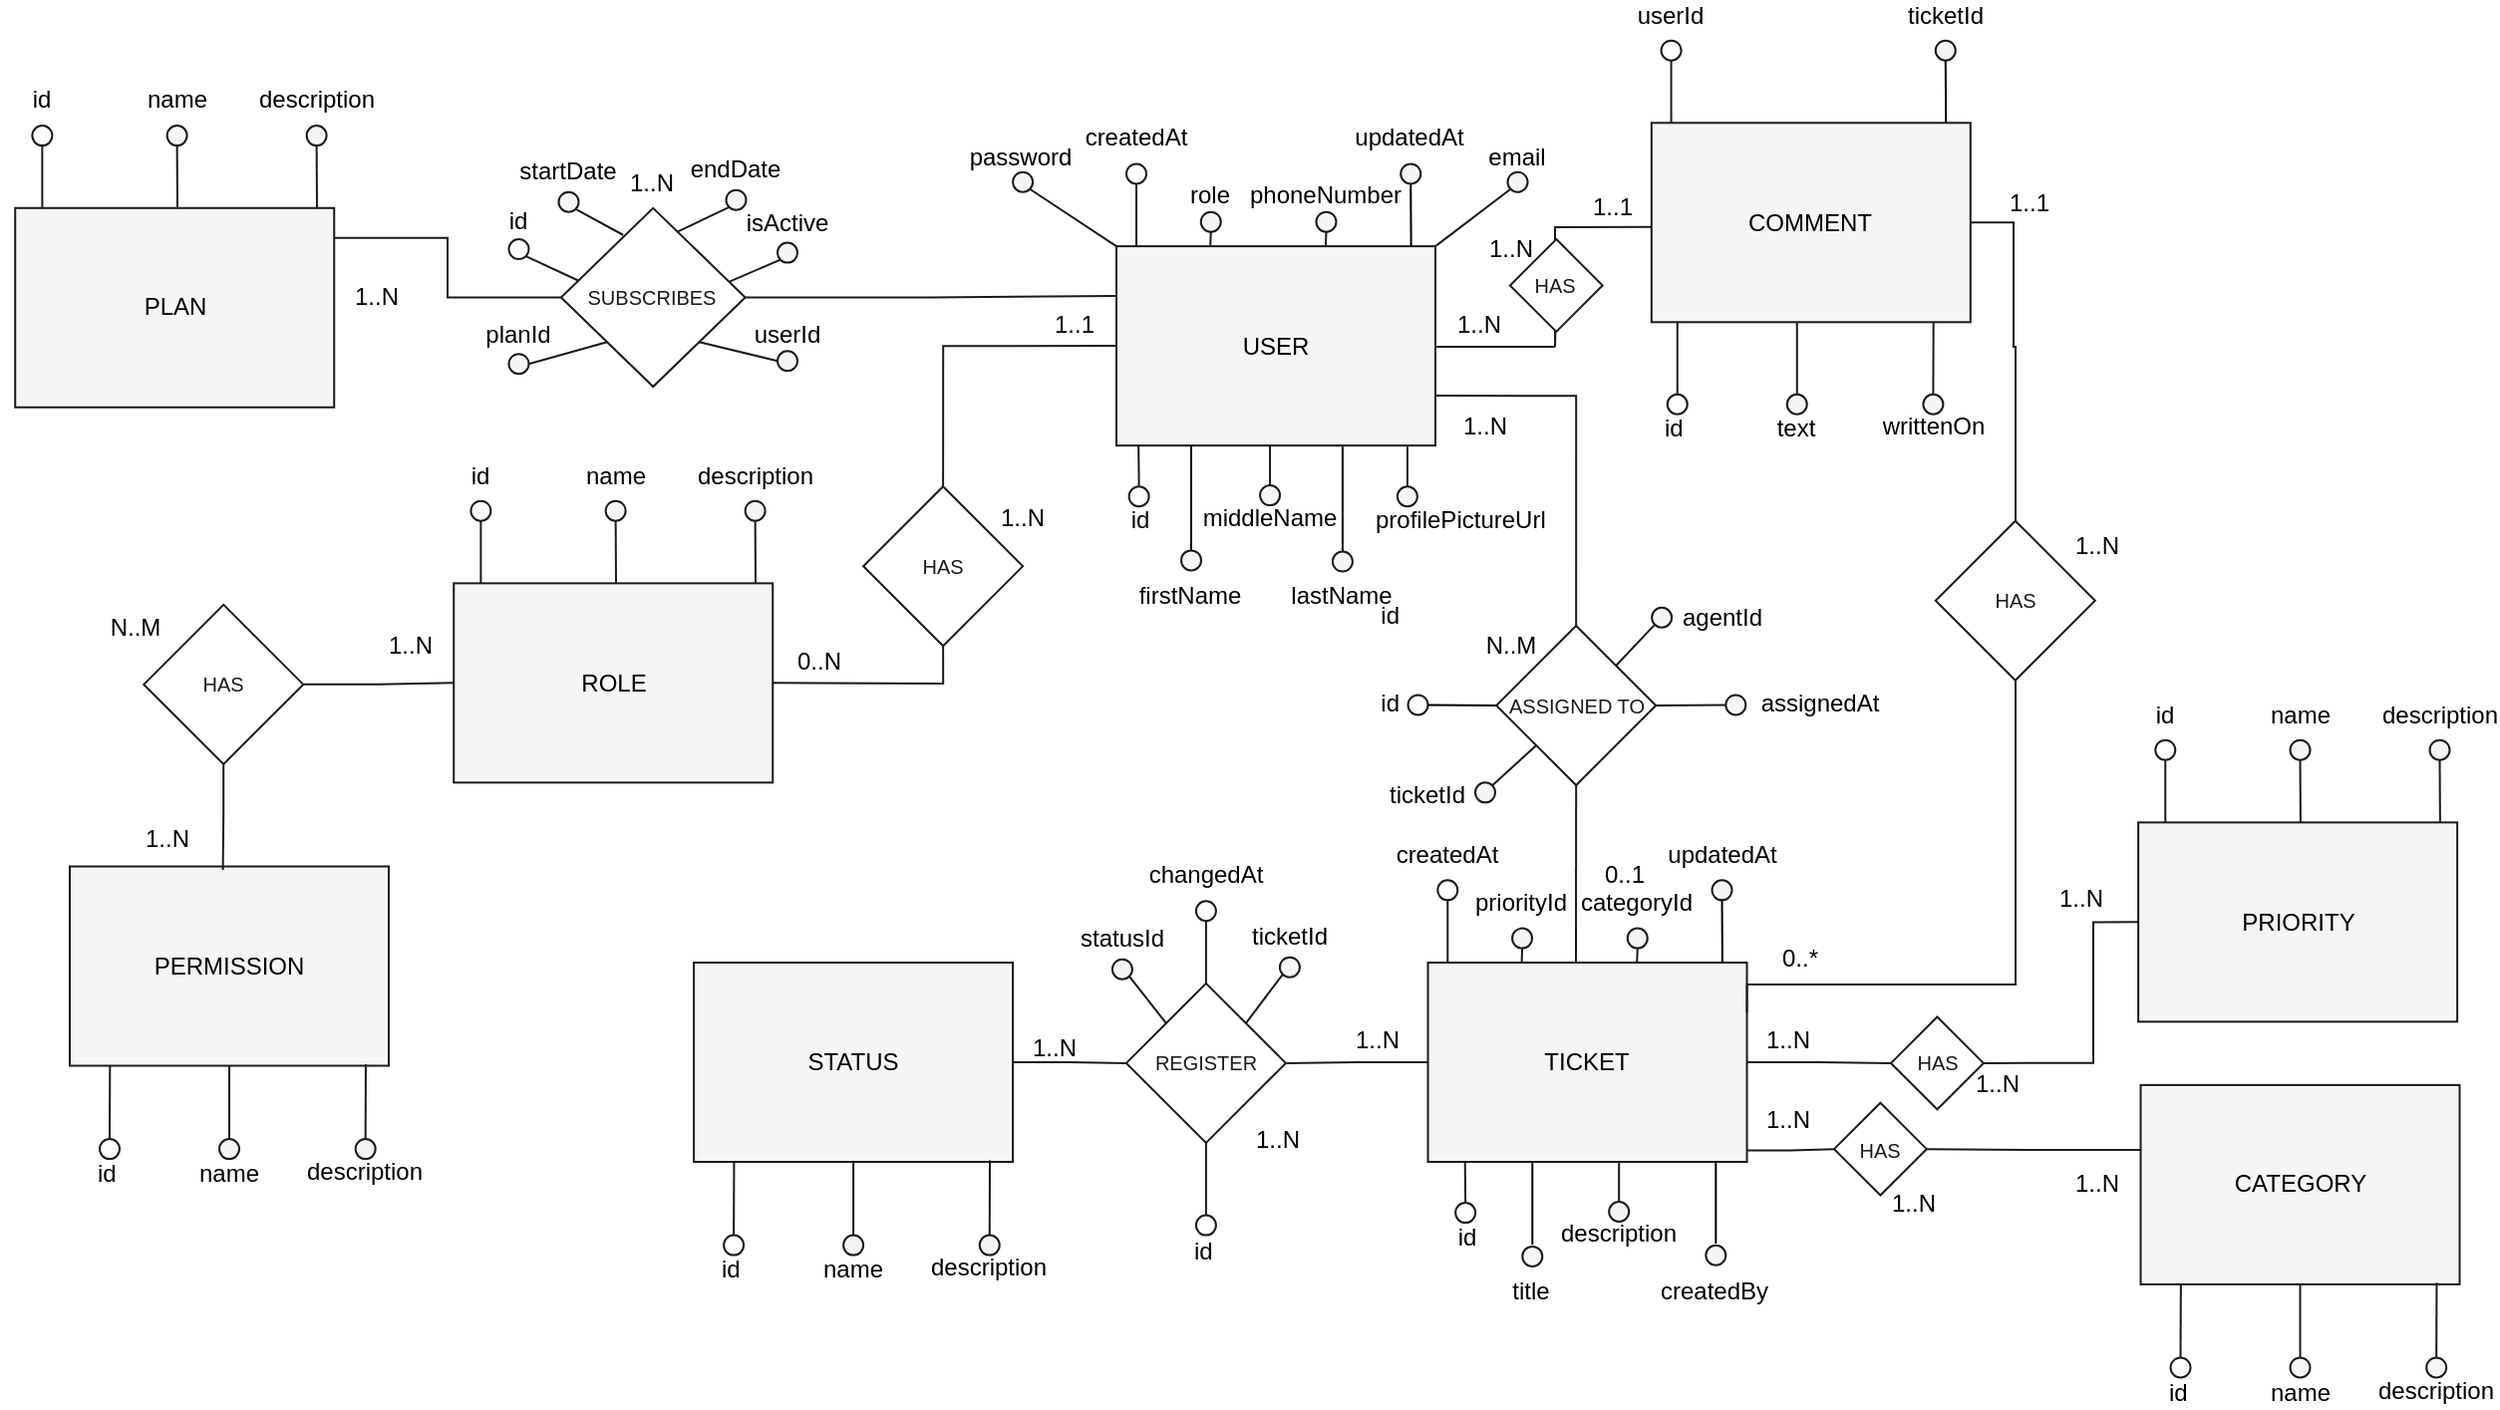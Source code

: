 <mxfile version="24.2.5" type="device">
  <diagram name="Página-1" id="D68TtNsnW2LJjyAZXdDu">
    <mxGraphModel dx="1195" dy="1112" grid="1" gridSize="10" guides="1" tooltips="1" connect="1" arrows="1" fold="1" page="0" pageScale="1" pageWidth="827" pageHeight="1169" background="#FFFFFF" math="0" shadow="0">
      <root>
        <mxCell id="0" />
        <mxCell id="1" parent="0" />
        <mxCell id="8G4y-F73RXwa5Z3J1X30-61" value="CATEGORY" style="rounded=0;whiteSpace=wrap;html=1;fillColor=#f5f5f5;fontColor=#000000;strokeColor=#1A1A1A;align=center;" parent="1" vertex="1">
          <mxGeometry x="1203.76" y="170.44" width="160" height="100" as="geometry" />
        </mxCell>
        <mxCell id="8G4y-F73RXwa5Z3J1X30-62" value="" style="ellipse;whiteSpace=wrap;html=1;align=left;strokeColor=#1A1A1A;" parent="1" vertex="1">
          <mxGeometry x="1218.76" y="307.24" width="10" height="10" as="geometry" />
        </mxCell>
        <mxCell id="8G4y-F73RXwa5Z3J1X30-63" style="edgeStyle=none;curved=1;rounded=0;orthogonalLoop=1;jettySize=auto;html=1;entryX=0.126;entryY=0.997;entryDx=0;entryDy=0;endArrow=none;startSize=14;endSize=14;sourcePerimeterSpacing=8;targetPerimeterSpacing=8;strokeColor=#1A1A1A;endFill=0;fontColor=#000000;align=center;entryPerimeter=0;exitX=0.5;exitY=0;exitDx=0;exitDy=0;" parent="1" source="8G4y-F73RXwa5Z3J1X30-62" target="8G4y-F73RXwa5Z3J1X30-61" edge="1">
          <mxGeometry relative="1" as="geometry">
            <mxPoint x="1223.76" y="327.24" as="sourcePoint" />
            <mxPoint x="1223.6" y="227.08" as="targetPoint" />
          </mxGeometry>
        </mxCell>
        <mxCell id="8G4y-F73RXwa5Z3J1X30-64" value="id" style="text;strokeColor=none;fillColor=none;html=1;align=left;verticalAlign=middle;whiteSpace=wrap;rounded=0;fontColor=#000000;" parent="1" vertex="1">
          <mxGeometry x="1215.67" y="320" width="16.19" height="9.12" as="geometry" />
        </mxCell>
        <mxCell id="8G4y-F73RXwa5Z3J1X30-66" value="name" style="text;strokeColor=none;fillColor=none;html=1;align=center;verticalAlign=middle;whiteSpace=wrap;rounded=0;fontColor=#000000;" parent="1" vertex="1">
          <mxGeometry x="1262.57" y="320" width="42.38" height="9.12" as="geometry" />
        </mxCell>
        <mxCell id="8G4y-F73RXwa5Z3J1X30-69" value="" style="ellipse;whiteSpace=wrap;html=1;align=left;strokeColor=#1A1A1A;fillColor=#f5f5f5;fontColor=#333333;" parent="1" vertex="1">
          <mxGeometry x="1278.76" y="307.24" width="10" height="10" as="geometry" />
        </mxCell>
        <mxCell id="8G4y-F73RXwa5Z3J1X30-70" style="edgeStyle=none;curved=1;rounded=0;orthogonalLoop=1;jettySize=auto;html=1;entryX=0.5;entryY=1;entryDx=0;entryDy=0;endArrow=none;startSize=14;endSize=14;sourcePerimeterSpacing=8;targetPerimeterSpacing=8;strokeColor=#1A1A1A;endFill=0;fontColor=#000000;align=center;fillColor=#f5f5f5;exitX=0.5;exitY=0;exitDx=0;exitDy=0;" parent="1" source="8G4y-F73RXwa5Z3J1X30-69" target="8G4y-F73RXwa5Z3J1X30-61" edge="1">
          <mxGeometry relative="1" as="geometry">
            <mxPoint x="1293.33" y="371" as="sourcePoint" />
            <mxPoint x="1293.52" y="331" as="targetPoint" />
          </mxGeometry>
        </mxCell>
        <mxCell id="8G4y-F73RXwa5Z3J1X30-74" value="description" style="text;strokeColor=none;fillColor=none;html=1;align=center;verticalAlign=middle;whiteSpace=wrap;rounded=0;fontColor=#000000;" parent="1" vertex="1">
          <mxGeometry x="1330.9" y="319.12" width="42.38" height="9.12" as="geometry" />
        </mxCell>
        <mxCell id="8G4y-F73RXwa5Z3J1X30-75" value="" style="ellipse;whiteSpace=wrap;html=1;align=left;strokeColor=#1A1A1A;fillColor=#f5f5f5;fontColor=#333333;" parent="1" vertex="1">
          <mxGeometry x="1347.09" y="307.24" width="10" height="10" as="geometry" />
        </mxCell>
        <mxCell id="8G4y-F73RXwa5Z3J1X30-76" style="edgeStyle=none;curved=1;rounded=0;orthogonalLoop=1;jettySize=auto;html=1;entryX=0.928;entryY=0.992;entryDx=0;entryDy=0;endArrow=none;startSize=14;endSize=14;sourcePerimeterSpacing=8;targetPerimeterSpacing=8;strokeColor=#1A1A1A;endFill=0;fontColor=#000000;align=center;entryPerimeter=0;exitX=0.5;exitY=0;exitDx=0;exitDy=0;" parent="1" source="8G4y-F73RXwa5Z3J1X30-75" target="8G4y-F73RXwa5Z3J1X30-61" edge="1">
          <mxGeometry relative="1" as="geometry">
            <mxPoint x="1352.09" y="319.24" as="sourcePoint" />
            <mxPoint x="1351.55" y="217.78" as="targetPoint" />
          </mxGeometry>
        </mxCell>
        <mxCell id="6UiGl61B0s6jCJvGBx9i-12" value="PRIORITY" style="rounded=0;whiteSpace=wrap;html=1;fillColor=#f5f5f5;fontColor=#000000;strokeColor=#1A1A1A;align=center;" parent="1" vertex="1">
          <mxGeometry x="1202.57" y="38.68" width="160" height="100" as="geometry" />
        </mxCell>
        <mxCell id="6UiGl61B0s6jCJvGBx9i-13" value="" style="ellipse;whiteSpace=wrap;html=1;align=left;strokeColor=#1A1A1A;" parent="1" vertex="1">
          <mxGeometry x="1211.14" y="-2.64" width="10" height="10" as="geometry" />
        </mxCell>
        <mxCell id="6UiGl61B0s6jCJvGBx9i-14" style="edgeStyle=none;curved=1;rounded=0;orthogonalLoop=1;jettySize=auto;html=1;endArrow=none;startSize=14;endSize=14;sourcePerimeterSpacing=8;targetPerimeterSpacing=8;strokeColor=#1A1A1A;endFill=0;fontColor=#000000;align=center;entryX=0.5;entryY=0;entryDx=0;entryDy=0;exitX=0.5;exitY=1;exitDx=0;exitDy=0;" parent="1" source="6UiGl61B0s6jCJvGBx9i-13" edge="1">
          <mxGeometry relative="1" as="geometry">
            <mxPoint x="1097.3" y="66.92" as="sourcePoint" />
            <mxPoint x="1216.14" y="38.68" as="targetPoint" />
          </mxGeometry>
        </mxCell>
        <mxCell id="6UiGl61B0s6jCJvGBx9i-15" value="id" style="text;strokeColor=none;fillColor=none;html=1;align=center;verticalAlign=middle;whiteSpace=wrap;rounded=0;fontColor=#000000;" parent="1" vertex="1">
          <mxGeometry x="1194.95" y="-20.0" width="42.38" height="9.12" as="geometry" />
        </mxCell>
        <mxCell id="6UiGl61B0s6jCJvGBx9i-16" value="" style="ellipse;whiteSpace=wrap;html=1;align=left;strokeColor=#1A1A1A;fillColor=#f5f5f5;fontColor=#333333;" parent="1" vertex="1">
          <mxGeometry x="1348.76" y="-2.64" width="10" height="10" as="geometry" />
        </mxCell>
        <mxCell id="6UiGl61B0s6jCJvGBx9i-17" style="edgeStyle=none;curved=1;rounded=0;orthogonalLoop=1;jettySize=auto;html=1;endArrow=none;startSize=14;endSize=14;sourcePerimeterSpacing=8;targetPerimeterSpacing=8;strokeColor=#1A1A1A;endFill=0;fontColor=#000000;align=center;entryX=0.148;entryY=0;entryDx=0;entryDy=0;entryPerimeter=0;exitX=0.5;exitY=1;exitDx=0;exitDy=0;" parent="1" source="6UiGl61B0s6jCJvGBx9i-16" edge="1">
          <mxGeometry relative="1" as="geometry">
            <mxPoint x="1353.73" y="-2.2" as="sourcePoint" />
            <mxPoint x="1353.95" y="38.68" as="targetPoint" />
          </mxGeometry>
        </mxCell>
        <mxCell id="6UiGl61B0s6jCJvGBx9i-18" value="description" style="text;strokeColor=none;fillColor=none;html=1;align=center;verticalAlign=middle;whiteSpace=wrap;rounded=0;fontColor=#000000;" parent="1" vertex="1">
          <mxGeometry x="1332.57" y="-20.0" width="42.38" height="9.12" as="geometry" />
        </mxCell>
        <mxCell id="6UiGl61B0s6jCJvGBx9i-19" value="" style="ellipse;whiteSpace=wrap;html=1;align=left;strokeColor=#1A1A1A;fillColor=#f5f5f5;fontColor=#333333;" parent="1" vertex="1">
          <mxGeometry x="1278.76" y="-2.64" width="10" height="10" as="geometry" />
        </mxCell>
        <mxCell id="6UiGl61B0s6jCJvGBx9i-20" style="edgeStyle=none;curved=1;rounded=0;orthogonalLoop=1;jettySize=auto;html=1;endArrow=none;startSize=14;endSize=14;sourcePerimeterSpacing=8;targetPerimeterSpacing=8;strokeColor=#1A1A1A;endFill=0;fontColor=#000000;align=center;entryX=0.148;entryY=0;entryDx=0;entryDy=0;entryPerimeter=0;exitX=0.5;exitY=1;exitDx=0;exitDy=0;" parent="1" source="6UiGl61B0s6jCJvGBx9i-19" edge="1">
          <mxGeometry relative="1" as="geometry">
            <mxPoint x="1283.73" y="-2.2" as="sourcePoint" />
            <mxPoint x="1283.95" y="38.68" as="targetPoint" />
          </mxGeometry>
        </mxCell>
        <mxCell id="6UiGl61B0s6jCJvGBx9i-21" value="name" style="text;strokeColor=none;fillColor=none;html=1;align=center;verticalAlign=middle;whiteSpace=wrap;rounded=0;fontColor=#000000;" parent="1" vertex="1">
          <mxGeometry x="1262.57" y="-20.0" width="42.38" height="9.12" as="geometry" />
        </mxCell>
        <mxCell id="6UiGl61B0s6jCJvGBx9i-22" value="TICKET" style="rounded=0;whiteSpace=wrap;html=1;fillColor=#f5f5f5;fontColor=#000000;strokeColor=#1A1A1A;align=center;" parent="1" vertex="1">
          <mxGeometry x="846.26" y="109" width="160" height="100" as="geometry" />
        </mxCell>
        <mxCell id="6UiGl61B0s6jCJvGBx9i-24" value="PERMISSION" style="rounded=0;whiteSpace=wrap;html=1;fillColor=#f5f5f5;fontColor=#000000;strokeColor=#1A1A1A;align=center;" parent="1" vertex="1">
          <mxGeometry x="165" y="60.76" width="160" height="100" as="geometry" />
        </mxCell>
        <mxCell id="6UiGl61B0s6jCJvGBx9i-25" value="" style="ellipse;whiteSpace=wrap;html=1;align=left;strokeColor=#1A1A1A;" parent="1" vertex="1">
          <mxGeometry x="180" y="197.56" width="10" height="10" as="geometry" />
        </mxCell>
        <mxCell id="6UiGl61B0s6jCJvGBx9i-26" style="edgeStyle=none;curved=1;rounded=0;orthogonalLoop=1;jettySize=auto;html=1;entryX=0.126;entryY=0.997;entryDx=0;entryDy=0;endArrow=none;startSize=14;endSize=14;sourcePerimeterSpacing=8;targetPerimeterSpacing=8;strokeColor=#1A1A1A;endFill=0;fontColor=#000000;align=center;entryPerimeter=0;exitX=0.5;exitY=0;exitDx=0;exitDy=0;" parent="1" source="6UiGl61B0s6jCJvGBx9i-25" target="6UiGl61B0s6jCJvGBx9i-24" edge="1">
          <mxGeometry relative="1" as="geometry">
            <mxPoint x="185" y="217.56" as="sourcePoint" />
            <mxPoint x="184.84" y="117.4" as="targetPoint" />
          </mxGeometry>
        </mxCell>
        <mxCell id="6UiGl61B0s6jCJvGBx9i-27" value="id" style="text;strokeColor=none;fillColor=none;html=1;align=left;verticalAlign=middle;whiteSpace=wrap;rounded=0;fontColor=#000000;" parent="1" vertex="1">
          <mxGeometry x="176.91" y="210.32" width="16.19" height="9.12" as="geometry" />
        </mxCell>
        <mxCell id="6UiGl61B0s6jCJvGBx9i-28" value="name" style="text;strokeColor=none;fillColor=none;html=1;align=center;verticalAlign=middle;whiteSpace=wrap;rounded=0;fontColor=#000000;" parent="1" vertex="1">
          <mxGeometry x="223.81" y="210.32" width="42.38" height="9.12" as="geometry" />
        </mxCell>
        <mxCell id="6UiGl61B0s6jCJvGBx9i-29" value="" style="ellipse;whiteSpace=wrap;html=1;align=left;strokeColor=#1A1A1A;fillColor=#f5f5f5;fontColor=#333333;" parent="1" vertex="1">
          <mxGeometry x="240" y="197.56" width="10" height="10" as="geometry" />
        </mxCell>
        <mxCell id="6UiGl61B0s6jCJvGBx9i-30" style="edgeStyle=none;curved=1;rounded=0;orthogonalLoop=1;jettySize=auto;html=1;entryX=0.5;entryY=1;entryDx=0;entryDy=0;endArrow=none;startSize=14;endSize=14;sourcePerimeterSpacing=8;targetPerimeterSpacing=8;strokeColor=#1A1A1A;endFill=0;fontColor=#000000;align=center;fillColor=#f5f5f5;exitX=0.5;exitY=0;exitDx=0;exitDy=0;" parent="1" source="6UiGl61B0s6jCJvGBx9i-29" target="6UiGl61B0s6jCJvGBx9i-24" edge="1">
          <mxGeometry relative="1" as="geometry">
            <mxPoint x="254.57" y="261.32" as="sourcePoint" />
            <mxPoint x="254.76" y="221.32" as="targetPoint" />
          </mxGeometry>
        </mxCell>
        <mxCell id="6UiGl61B0s6jCJvGBx9i-31" value="description" style="text;strokeColor=none;fillColor=none;html=1;align=center;verticalAlign=middle;whiteSpace=wrap;rounded=0;fontColor=#000000;" parent="1" vertex="1">
          <mxGeometry x="292.14" y="209.44" width="42.38" height="9.12" as="geometry" />
        </mxCell>
        <mxCell id="6UiGl61B0s6jCJvGBx9i-32" value="" style="ellipse;whiteSpace=wrap;html=1;align=left;strokeColor=#1A1A1A;fillColor=#f5f5f5;fontColor=#333333;" parent="1" vertex="1">
          <mxGeometry x="308.33" y="197.56" width="10" height="10" as="geometry" />
        </mxCell>
        <mxCell id="6UiGl61B0s6jCJvGBx9i-33" style="edgeStyle=none;curved=1;rounded=0;orthogonalLoop=1;jettySize=auto;html=1;entryX=0.928;entryY=0.992;entryDx=0;entryDy=0;endArrow=none;startSize=14;endSize=14;sourcePerimeterSpacing=8;targetPerimeterSpacing=8;strokeColor=#1A1A1A;endFill=0;fontColor=#000000;align=center;entryPerimeter=0;exitX=0.5;exitY=0;exitDx=0;exitDy=0;" parent="1" source="6UiGl61B0s6jCJvGBx9i-32" target="6UiGl61B0s6jCJvGBx9i-24" edge="1">
          <mxGeometry relative="1" as="geometry">
            <mxPoint x="313.33" y="209.56" as="sourcePoint" />
            <mxPoint x="312.79" y="108.1" as="targetPoint" />
          </mxGeometry>
        </mxCell>
        <mxCell id="6UiGl61B0s6jCJvGBx9i-35" value="USER" style="rounded=0;whiteSpace=wrap;html=1;fillColor=#f5f5f5;fontColor=#000000;strokeColor=#1A1A1A;align=center;" parent="1" vertex="1">
          <mxGeometry x="690.0" y="-250.44" width="160" height="100" as="geometry" />
        </mxCell>
        <mxCell id="6UiGl61B0s6jCJvGBx9i-38" value="ROLE" style="rounded=0;whiteSpace=wrap;html=1;fillColor=#f5f5f5;fontColor=#000000;strokeColor=#1A1A1A;align=center;" parent="1" vertex="1">
          <mxGeometry x="357.62" y="-81.32" width="160" height="100" as="geometry" />
        </mxCell>
        <mxCell id="6UiGl61B0s6jCJvGBx9i-39" value="" style="ellipse;whiteSpace=wrap;html=1;align=left;strokeColor=#1A1A1A;" parent="1" vertex="1">
          <mxGeometry x="366.19" y="-122.64" width="10" height="10" as="geometry" />
        </mxCell>
        <mxCell id="6UiGl61B0s6jCJvGBx9i-40" style="edgeStyle=none;curved=1;rounded=0;orthogonalLoop=1;jettySize=auto;html=1;endArrow=none;startSize=14;endSize=14;sourcePerimeterSpacing=8;targetPerimeterSpacing=8;strokeColor=#1A1A1A;endFill=0;fontColor=#000000;align=center;entryX=0.5;entryY=0;entryDx=0;entryDy=0;exitX=0.5;exitY=1;exitDx=0;exitDy=0;" parent="1" source="6UiGl61B0s6jCJvGBx9i-39" edge="1">
          <mxGeometry relative="1" as="geometry">
            <mxPoint x="252.35" y="-53.08" as="sourcePoint" />
            <mxPoint x="371.19" y="-81.32" as="targetPoint" />
          </mxGeometry>
        </mxCell>
        <mxCell id="6UiGl61B0s6jCJvGBx9i-41" value="id" style="text;strokeColor=none;fillColor=none;html=1;align=center;verticalAlign=middle;whiteSpace=wrap;rounded=0;fontColor=#000000;" parent="1" vertex="1">
          <mxGeometry x="350.0" y="-140" width="42.38" height="9.12" as="geometry" />
        </mxCell>
        <mxCell id="6UiGl61B0s6jCJvGBx9i-42" value="" style="ellipse;whiteSpace=wrap;html=1;align=left;strokeColor=#1A1A1A;fillColor=#f5f5f5;fontColor=#333333;" parent="1" vertex="1">
          <mxGeometry x="503.81" y="-122.64" width="10" height="10" as="geometry" />
        </mxCell>
        <mxCell id="6UiGl61B0s6jCJvGBx9i-43" style="edgeStyle=none;curved=1;rounded=0;orthogonalLoop=1;jettySize=auto;html=1;endArrow=none;startSize=14;endSize=14;sourcePerimeterSpacing=8;targetPerimeterSpacing=8;strokeColor=#1A1A1A;endFill=0;fontColor=#000000;align=center;entryX=0.148;entryY=0;entryDx=0;entryDy=0;entryPerimeter=0;exitX=0.5;exitY=1;exitDx=0;exitDy=0;" parent="1" source="6UiGl61B0s6jCJvGBx9i-42" edge="1">
          <mxGeometry relative="1" as="geometry">
            <mxPoint x="508.78" y="-122.2" as="sourcePoint" />
            <mxPoint x="509.0" y="-81.32" as="targetPoint" />
          </mxGeometry>
        </mxCell>
        <mxCell id="6UiGl61B0s6jCJvGBx9i-44" value="description" style="text;strokeColor=none;fillColor=none;html=1;align=center;verticalAlign=middle;whiteSpace=wrap;rounded=0;fontColor=#000000;" parent="1" vertex="1">
          <mxGeometry x="487.62" y="-140" width="42.38" height="9.12" as="geometry" />
        </mxCell>
        <mxCell id="6UiGl61B0s6jCJvGBx9i-45" value="" style="ellipse;whiteSpace=wrap;html=1;align=left;strokeColor=#1A1A1A;fillColor=#f5f5f5;fontColor=#333333;" parent="1" vertex="1">
          <mxGeometry x="433.81" y="-122.64" width="10" height="10" as="geometry" />
        </mxCell>
        <mxCell id="6UiGl61B0s6jCJvGBx9i-46" style="edgeStyle=none;curved=1;rounded=0;orthogonalLoop=1;jettySize=auto;html=1;endArrow=none;startSize=14;endSize=14;sourcePerimeterSpacing=8;targetPerimeterSpacing=8;strokeColor=#1A1A1A;endFill=0;fontColor=#000000;align=center;entryX=0.148;entryY=0;entryDx=0;entryDy=0;entryPerimeter=0;exitX=0.5;exitY=1;exitDx=0;exitDy=0;" parent="1" source="6UiGl61B0s6jCJvGBx9i-45" edge="1">
          <mxGeometry relative="1" as="geometry">
            <mxPoint x="438.78" y="-122.2" as="sourcePoint" />
            <mxPoint x="439" y="-81.32" as="targetPoint" />
          </mxGeometry>
        </mxCell>
        <mxCell id="6UiGl61B0s6jCJvGBx9i-47" value="name" style="text;strokeColor=none;fillColor=none;html=1;align=center;verticalAlign=middle;whiteSpace=wrap;rounded=0;fontColor=#000000;" parent="1" vertex="1">
          <mxGeometry x="417.62" y="-140" width="42.38" height="9.12" as="geometry" />
        </mxCell>
        <mxCell id="6UiGl61B0s6jCJvGBx9i-48" value="PLAN" style="rounded=0;whiteSpace=wrap;html=1;fillColor=#f5f5f5;fontColor=#000000;strokeColor=#1A1A1A;align=center;" parent="1" vertex="1">
          <mxGeometry x="137.62" y="-269.62" width="160" height="100" as="geometry" />
        </mxCell>
        <mxCell id="6UiGl61B0s6jCJvGBx9i-49" value="" style="ellipse;whiteSpace=wrap;html=1;align=left;strokeColor=#1A1A1A;" parent="1" vertex="1">
          <mxGeometry x="146.19" y="-310.94" width="10" height="10" as="geometry" />
        </mxCell>
        <mxCell id="6UiGl61B0s6jCJvGBx9i-50" style="edgeStyle=none;curved=1;rounded=0;orthogonalLoop=1;jettySize=auto;html=1;endArrow=none;startSize=14;endSize=14;sourcePerimeterSpacing=8;targetPerimeterSpacing=8;strokeColor=#1A1A1A;endFill=0;fontColor=#000000;align=center;entryX=0.5;entryY=0;entryDx=0;entryDy=0;exitX=0.5;exitY=1;exitDx=0;exitDy=0;" parent="1" source="6UiGl61B0s6jCJvGBx9i-49" edge="1">
          <mxGeometry relative="1" as="geometry">
            <mxPoint x="32.35" y="-241.38" as="sourcePoint" />
            <mxPoint x="151.19" y="-269.62" as="targetPoint" />
          </mxGeometry>
        </mxCell>
        <mxCell id="6UiGl61B0s6jCJvGBx9i-51" value="id" style="text;strokeColor=none;fillColor=none;html=1;align=center;verticalAlign=middle;whiteSpace=wrap;rounded=0;fontColor=#000000;" parent="1" vertex="1">
          <mxGeometry x="130.0" y="-328.3" width="42.38" height="9.12" as="geometry" />
        </mxCell>
        <mxCell id="6UiGl61B0s6jCJvGBx9i-52" value="" style="ellipse;whiteSpace=wrap;html=1;align=left;strokeColor=#1A1A1A;fillColor=#f5f5f5;fontColor=#333333;" parent="1" vertex="1">
          <mxGeometry x="283.81" y="-310.94" width="10" height="10" as="geometry" />
        </mxCell>
        <mxCell id="6UiGl61B0s6jCJvGBx9i-53" style="edgeStyle=none;curved=1;rounded=0;orthogonalLoop=1;jettySize=auto;html=1;endArrow=none;startSize=14;endSize=14;sourcePerimeterSpacing=8;targetPerimeterSpacing=8;strokeColor=#1A1A1A;endFill=0;fontColor=#000000;align=center;entryX=0.148;entryY=0;entryDx=0;entryDy=0;entryPerimeter=0;exitX=0.5;exitY=1;exitDx=0;exitDy=0;" parent="1" source="6UiGl61B0s6jCJvGBx9i-52" edge="1">
          <mxGeometry relative="1" as="geometry">
            <mxPoint x="288.78" y="-310.5" as="sourcePoint" />
            <mxPoint x="289.0" y="-269.62" as="targetPoint" />
          </mxGeometry>
        </mxCell>
        <mxCell id="6UiGl61B0s6jCJvGBx9i-54" value="description" style="text;strokeColor=none;fillColor=none;html=1;align=center;verticalAlign=middle;whiteSpace=wrap;rounded=0;fontColor=#000000;" parent="1" vertex="1">
          <mxGeometry x="267.62" y="-328.3" width="42.38" height="9.12" as="geometry" />
        </mxCell>
        <mxCell id="6UiGl61B0s6jCJvGBx9i-55" value="" style="ellipse;whiteSpace=wrap;html=1;align=left;strokeColor=#1A1A1A;fillColor=#f5f5f5;fontColor=#333333;" parent="1" vertex="1">
          <mxGeometry x="213.81" y="-310.94" width="10" height="10" as="geometry" />
        </mxCell>
        <mxCell id="6UiGl61B0s6jCJvGBx9i-56" style="edgeStyle=none;curved=1;rounded=0;orthogonalLoop=1;jettySize=auto;html=1;endArrow=none;startSize=14;endSize=14;sourcePerimeterSpacing=8;targetPerimeterSpacing=8;strokeColor=#1A1A1A;endFill=0;fontColor=#000000;align=center;entryX=0.148;entryY=0;entryDx=0;entryDy=0;entryPerimeter=0;exitX=0.5;exitY=1;exitDx=0;exitDy=0;" parent="1" source="6UiGl61B0s6jCJvGBx9i-55" edge="1">
          <mxGeometry relative="1" as="geometry">
            <mxPoint x="218.78" y="-310.5" as="sourcePoint" />
            <mxPoint x="219" y="-269.62" as="targetPoint" />
          </mxGeometry>
        </mxCell>
        <mxCell id="6UiGl61B0s6jCJvGBx9i-57" value="name" style="text;strokeColor=none;fillColor=none;html=1;align=center;verticalAlign=middle;whiteSpace=wrap;rounded=0;fontColor=#000000;" parent="1" vertex="1">
          <mxGeometry x="197.62" y="-328.3" width="42.38" height="9.12" as="geometry" />
        </mxCell>
        <mxCell id="6UiGl61B0s6jCJvGBx9i-73" value="" style="ellipse;whiteSpace=wrap;html=1;align=left;strokeColor=#1A1A1A;" parent="1" vertex="1">
          <mxGeometry x="696.31" y="-129.88" width="10" height="10" as="geometry" />
        </mxCell>
        <mxCell id="6UiGl61B0s6jCJvGBx9i-74" style="edgeStyle=none;curved=1;rounded=0;orthogonalLoop=1;jettySize=auto;html=1;entryX=0.124;entryY=0.994;entryDx=0;entryDy=0;endArrow=none;startSize=14;endSize=14;sourcePerimeterSpacing=8;targetPerimeterSpacing=8;strokeColor=#1A1A1A;endFill=0;fontColor=#000000;align=center;entryPerimeter=0;exitX=0.5;exitY=0;exitDx=0;exitDy=0;" parent="1" source="6UiGl61B0s6jCJvGBx9i-73" edge="1">
          <mxGeometry relative="1" as="geometry">
            <mxPoint x="701.31" y="-109.88" as="sourcePoint" />
            <mxPoint x="701.09" y="-150.44" as="targetPoint" />
          </mxGeometry>
        </mxCell>
        <mxCell id="6UiGl61B0s6jCJvGBx9i-75" value="id" style="text;strokeColor=none;fillColor=none;html=1;align=center;verticalAlign=middle;whiteSpace=wrap;rounded=0;fontColor=#000000;" parent="1" vertex="1">
          <mxGeometry x="681.31" y="-117.12" width="42.38" height="9.12" as="geometry" />
        </mxCell>
        <mxCell id="6UiGl61B0s6jCJvGBx9i-76" value="firstName" style="text;strokeColor=none;fillColor=none;html=1;align=center;verticalAlign=middle;whiteSpace=wrap;rounded=0;fontColor=#000000;" parent="1" vertex="1">
          <mxGeometry x="706.31" y="-79.68" width="42.38" height="9.12" as="geometry" />
        </mxCell>
        <mxCell id="6UiGl61B0s6jCJvGBx9i-77" value="middleName" style="text;strokeColor=none;fillColor=none;html=1;align=center;verticalAlign=middle;whiteSpace=wrap;rounded=0;fontColor=#000000;" parent="1" vertex="1">
          <mxGeometry x="745.84" y="-118.68" width="42.38" height="9.12" as="geometry" />
        </mxCell>
        <mxCell id="6UiGl61B0s6jCJvGBx9i-78" value="" style="ellipse;whiteSpace=wrap;html=1;align=left;strokeColor=#1A1A1A;fillColor=#f5f5f5;fontColor=#333333;" parent="1" vertex="1">
          <mxGeometry x="722.5" y="-97.8" width="10" height="10" as="geometry" />
        </mxCell>
        <mxCell id="6UiGl61B0s6jCJvGBx9i-79" style="edgeStyle=none;curved=1;rounded=0;orthogonalLoop=1;jettySize=auto;html=1;entryX=0.124;entryY=0.994;entryDx=0;entryDy=0;endArrow=none;startSize=14;endSize=14;sourcePerimeterSpacing=8;targetPerimeterSpacing=8;strokeColor=#000000;endFill=0;fontColor=#000000;align=center;entryPerimeter=0;exitX=0.5;exitY=0;exitDx=0;exitDy=0;" parent="1" source="6UiGl61B0s6jCJvGBx9i-78" edge="1">
          <mxGeometry relative="1" as="geometry">
            <mxPoint x="727.5" y="-109.44" as="sourcePoint" />
            <mxPoint x="727.5" y="-150.44" as="targetPoint" />
          </mxGeometry>
        </mxCell>
        <mxCell id="6UiGl61B0s6jCJvGBx9i-80" value="" style="ellipse;whiteSpace=wrap;html=1;align=left;strokeColor=#1A1A1A;fillColor=#f5f5f5;fontColor=#333333;" parent="1" vertex="1">
          <mxGeometry x="762.03" y="-130.44" width="10" height="10" as="geometry" />
        </mxCell>
        <mxCell id="6UiGl61B0s6jCJvGBx9i-81" style="edgeStyle=none;curved=1;rounded=0;orthogonalLoop=1;jettySize=auto;html=1;entryX=0.124;entryY=0.994;entryDx=0;entryDy=0;endArrow=none;startSize=14;endSize=14;sourcePerimeterSpacing=8;targetPerimeterSpacing=8;strokeColor=#1A1A1A;endFill=0;fontColor=#000000;align=center;entryPerimeter=0;fillColor=#f5f5f5;exitX=0.5;exitY=0;exitDx=0;exitDy=0;" parent="1" source="6UiGl61B0s6jCJvGBx9i-80" edge="1">
          <mxGeometry relative="1" as="geometry">
            <mxPoint x="766.84" y="-110.44" as="sourcePoint" />
            <mxPoint x="767.03" y="-150.44" as="targetPoint" />
          </mxGeometry>
        </mxCell>
        <mxCell id="6UiGl61B0s6jCJvGBx9i-82" value="lastName" style="text;strokeColor=none;fillColor=none;html=1;align=center;verticalAlign=middle;whiteSpace=wrap;rounded=0;fontColor=#000000;" parent="1" vertex="1">
          <mxGeometry x="782.26" y="-79.12" width="42.38" height="9.12" as="geometry" />
        </mxCell>
        <mxCell id="6UiGl61B0s6jCJvGBx9i-83" value="" style="ellipse;whiteSpace=wrap;html=1;align=left;strokeColor=#1A1A1A;fillColor=#f5f5f5;fontColor=#333333;" parent="1" vertex="1">
          <mxGeometry x="798.45" y="-97.24" width="10" height="10" as="geometry" />
        </mxCell>
        <mxCell id="6UiGl61B0s6jCJvGBx9i-84" style="edgeStyle=none;curved=1;rounded=0;orthogonalLoop=1;jettySize=auto;html=1;entryX=0.124;entryY=0.994;entryDx=0;entryDy=0;endArrow=none;startSize=14;endSize=14;sourcePerimeterSpacing=8;targetPerimeterSpacing=8;strokeColor=#000000;endFill=0;fontColor=#000000;align=center;entryPerimeter=0;exitX=0.5;exitY=0;exitDx=0;exitDy=0;" parent="1" source="6UiGl61B0s6jCJvGBx9i-83" edge="1">
          <mxGeometry relative="1" as="geometry">
            <mxPoint x="803" y="-100" as="sourcePoint" />
            <mxPoint x="803.45" y="-149.88" as="targetPoint" />
          </mxGeometry>
        </mxCell>
        <mxCell id="6UiGl61B0s6jCJvGBx9i-85" value="profilePictureUrl" style="text;strokeColor=none;fillColor=none;html=1;align=left;verticalAlign=middle;whiteSpace=wrap;rounded=0;fontColor=#000000;" parent="1" vertex="1">
          <mxGeometry x="818.45" y="-117.12" width="42.38" height="9.12" as="geometry" />
        </mxCell>
        <mxCell id="6UiGl61B0s6jCJvGBx9i-86" value="" style="ellipse;whiteSpace=wrap;html=1;align=left;strokeColor=#1A1A1A;fillColor=#f5f5f5;fontColor=#333333;" parent="1" vertex="1">
          <mxGeometry x="830.95" y="-129.88" width="10" height="10" as="geometry" />
        </mxCell>
        <mxCell id="6UiGl61B0s6jCJvGBx9i-87" style="edgeStyle=none;curved=1;rounded=0;orthogonalLoop=1;jettySize=auto;html=1;entryX=0.124;entryY=0.994;entryDx=0;entryDy=0;endArrow=none;startSize=14;endSize=14;sourcePerimeterSpacing=8;targetPerimeterSpacing=8;strokeColor=#1A1A1A;endFill=0;fontColor=#000000;align=center;entryPerimeter=0;fillColor=#f5f5f5;exitX=0.5;exitY=0;exitDx=0;exitDy=0;" parent="1" source="6UiGl61B0s6jCJvGBx9i-86" edge="1">
          <mxGeometry relative="1" as="geometry">
            <mxPoint x="835.76" y="-109.88" as="sourcePoint" />
            <mxPoint x="835.95" y="-149.88" as="targetPoint" />
          </mxGeometry>
        </mxCell>
        <mxCell id="6UiGl61B0s6jCJvGBx9i-88" value="" style="ellipse;whiteSpace=wrap;html=1;align=left;strokeColor=#1A1A1A;" parent="1" vertex="1">
          <mxGeometry x="860.07" y="229.56" width="10" height="10" as="geometry" />
        </mxCell>
        <mxCell id="6UiGl61B0s6jCJvGBx9i-89" style="edgeStyle=none;curved=1;rounded=0;orthogonalLoop=1;jettySize=auto;html=1;entryX=0.124;entryY=0.994;entryDx=0;entryDy=0;endArrow=none;startSize=14;endSize=14;sourcePerimeterSpacing=8;targetPerimeterSpacing=8;strokeColor=#1A1A1A;endFill=0;fontColor=#000000;align=center;entryPerimeter=0;exitX=0.5;exitY=0;exitDx=0;exitDy=0;" parent="1" source="6UiGl61B0s6jCJvGBx9i-88" edge="1">
          <mxGeometry relative="1" as="geometry">
            <mxPoint x="865.07" y="249.56" as="sourcePoint" />
            <mxPoint x="864.85" y="209.0" as="targetPoint" />
          </mxGeometry>
        </mxCell>
        <mxCell id="6UiGl61B0s6jCJvGBx9i-90" value="id" style="text;strokeColor=none;fillColor=none;html=1;align=center;verticalAlign=middle;whiteSpace=wrap;rounded=0;fontColor=#000000;" parent="1" vertex="1">
          <mxGeometry x="845.07" y="242.32" width="42.38" height="9.12" as="geometry" />
        </mxCell>
        <mxCell id="6UiGl61B0s6jCJvGBx9i-91" value="title" style="text;strokeColor=none;fillColor=none;html=1;align=center;verticalAlign=middle;whiteSpace=wrap;rounded=0;fontColor=#000000;" parent="1" vertex="1">
          <mxGeometry x="877.45" y="269.56" width="42.38" height="9.12" as="geometry" />
        </mxCell>
        <mxCell id="6UiGl61B0s6jCJvGBx9i-92" value="description" style="text;strokeColor=none;fillColor=none;html=1;align=center;verticalAlign=middle;whiteSpace=wrap;rounded=0;fontColor=#000000;" parent="1" vertex="1">
          <mxGeometry x="920.9" y="240.76" width="42.38" height="9.12" as="geometry" />
        </mxCell>
        <mxCell id="6UiGl61B0s6jCJvGBx9i-93" value="" style="ellipse;whiteSpace=wrap;html=1;align=left;strokeColor=#1A1A1A;fillColor=#f5f5f5;fontColor=#333333;" parent="1" vertex="1">
          <mxGeometry x="893.64" y="251.44" width="10" height="10" as="geometry" />
        </mxCell>
        <mxCell id="6UiGl61B0s6jCJvGBx9i-94" style="edgeStyle=none;curved=1;rounded=0;orthogonalLoop=1;jettySize=auto;html=1;entryX=0.124;entryY=0.994;entryDx=0;entryDy=0;endArrow=none;startSize=14;endSize=14;sourcePerimeterSpacing=8;targetPerimeterSpacing=8;strokeColor=#000000;endFill=0;fontColor=#000000;align=center;entryPerimeter=0;" parent="1" edge="1">
          <mxGeometry relative="1" as="geometry">
            <mxPoint x="898.64" y="250.56" as="sourcePoint" />
            <mxPoint x="898.64" y="209.56" as="targetPoint" />
          </mxGeometry>
        </mxCell>
        <mxCell id="6UiGl61B0s6jCJvGBx9i-95" value="" style="ellipse;whiteSpace=wrap;html=1;align=left;strokeColor=#1A1A1A;fillColor=#f5f5f5;fontColor=#333333;" parent="1" vertex="1">
          <mxGeometry x="937.09" y="229" width="10" height="10" as="geometry" />
        </mxCell>
        <mxCell id="6UiGl61B0s6jCJvGBx9i-96" style="edgeStyle=none;curved=1;rounded=0;orthogonalLoop=1;jettySize=auto;html=1;entryX=0.124;entryY=0.994;entryDx=0;entryDy=0;endArrow=none;startSize=14;endSize=14;sourcePerimeterSpacing=8;targetPerimeterSpacing=8;strokeColor=#1A1A1A;endFill=0;fontColor=#000000;align=center;entryPerimeter=0;fillColor=#f5f5f5;exitX=0.5;exitY=0;exitDx=0;exitDy=0;" parent="1" source="6UiGl61B0s6jCJvGBx9i-95" edge="1">
          <mxGeometry relative="1" as="geometry">
            <mxPoint x="941.9" y="249" as="sourcePoint" />
            <mxPoint x="942.09" y="209" as="targetPoint" />
          </mxGeometry>
        </mxCell>
        <mxCell id="6UiGl61B0s6jCJvGBx9i-97" value="createdBy" style="text;strokeColor=none;fillColor=none;html=1;align=center;verticalAlign=middle;whiteSpace=wrap;rounded=0;fontColor=#000000;" parent="1" vertex="1">
          <mxGeometry x="969.48" y="269" width="42.38" height="9.12" as="geometry" />
        </mxCell>
        <mxCell id="6UiGl61B0s6jCJvGBx9i-98" value="" style="ellipse;whiteSpace=wrap;html=1;align=left;strokeColor=#1A1A1A;fillColor=#f5f5f5;fontColor=#333333;" parent="1" vertex="1">
          <mxGeometry x="985.67" y="250.88" width="10" height="10" as="geometry" />
        </mxCell>
        <mxCell id="6UiGl61B0s6jCJvGBx9i-99" style="edgeStyle=none;curved=1;rounded=0;orthogonalLoop=1;jettySize=auto;html=1;entryX=0.124;entryY=0.994;entryDx=0;entryDy=0;endArrow=none;startSize=14;endSize=14;sourcePerimeterSpacing=8;targetPerimeterSpacing=8;strokeColor=#000000;endFill=0;fontColor=#000000;align=center;entryPerimeter=0;" parent="1" edge="1">
          <mxGeometry relative="1" as="geometry">
            <mxPoint x="990.67" y="250" as="sourcePoint" />
            <mxPoint x="990.67" y="209" as="targetPoint" />
          </mxGeometry>
        </mxCell>
        <mxCell id="6UiGl61B0s6jCJvGBx9i-103" value="" style="ellipse;whiteSpace=wrap;html=1;align=left;strokeColor=#1A1A1A;fillColor=#ffffff;" parent="1" vertex="1">
          <mxGeometry x="851.14" y="67.68" width="10" height="10" as="geometry" />
        </mxCell>
        <mxCell id="6UiGl61B0s6jCJvGBx9i-104" style="edgeStyle=none;curved=1;rounded=0;orthogonalLoop=1;jettySize=auto;html=1;endArrow=none;startSize=14;endSize=14;sourcePerimeterSpacing=8;targetPerimeterSpacing=8;strokeColor=#1A1A1A;endFill=0;fontColor=#000000;align=center;entryX=0.5;entryY=0;entryDx=0;entryDy=0;exitX=0.5;exitY=1;exitDx=0;exitDy=0;" parent="1" source="6UiGl61B0s6jCJvGBx9i-103" edge="1">
          <mxGeometry relative="1" as="geometry">
            <mxPoint x="737.3" y="137.24" as="sourcePoint" />
            <mxPoint x="856.14" y="109.0" as="targetPoint" />
          </mxGeometry>
        </mxCell>
        <mxCell id="6UiGl61B0s6jCJvGBx9i-105" value="createdAt" style="text;strokeColor=none;fillColor=none;html=1;align=center;verticalAlign=middle;whiteSpace=wrap;rounded=0;fontColor=#000000;" parent="1" vertex="1">
          <mxGeometry x="834.95" y="50.32" width="42.38" height="9.12" as="geometry" />
        </mxCell>
        <mxCell id="6UiGl61B0s6jCJvGBx9i-106" value="" style="ellipse;whiteSpace=wrap;html=1;align=left;strokeColor=#1A1A1A;fillColor=#f5f5f5;fontColor=#333333;" parent="1" vertex="1">
          <mxGeometry x="988.76" y="67.68" width="10" height="10" as="geometry" />
        </mxCell>
        <mxCell id="6UiGl61B0s6jCJvGBx9i-107" style="edgeStyle=none;curved=1;rounded=0;orthogonalLoop=1;jettySize=auto;html=1;endArrow=none;startSize=14;endSize=14;sourcePerimeterSpacing=8;targetPerimeterSpacing=8;strokeColor=#000000;endFill=0;fontColor=#000000;align=center;entryX=0.148;entryY=0;entryDx=0;entryDy=0;entryPerimeter=0;exitX=0.5;exitY=1;exitDx=0;exitDy=0;" parent="1" source="6UiGl61B0s6jCJvGBx9i-106" edge="1">
          <mxGeometry relative="1" as="geometry">
            <mxPoint x="993.73" y="68.12" as="sourcePoint" />
            <mxPoint x="993.95" y="109" as="targetPoint" />
          </mxGeometry>
        </mxCell>
        <mxCell id="6UiGl61B0s6jCJvGBx9i-108" value="updatedAt" style="text;strokeColor=none;fillColor=none;html=1;align=center;verticalAlign=middle;whiteSpace=wrap;rounded=0;fontColor=#000000;" parent="1" vertex="1">
          <mxGeometry x="972.57" y="50.32" width="42.38" height="9.12" as="geometry" />
        </mxCell>
        <mxCell id="6UiGl61B0s6jCJvGBx9i-109" value="" style="ellipse;whiteSpace=wrap;html=1;align=left;strokeColor=#1A1A1A;fillColor=#f5f5f5;fontColor=#333333;" parent="1" vertex="1">
          <mxGeometry x="888.52" y="91.8" width="10" height="10" as="geometry" />
        </mxCell>
        <mxCell id="6UiGl61B0s6jCJvGBx9i-110" style="edgeStyle=none;curved=1;rounded=0;orthogonalLoop=1;jettySize=auto;html=1;endArrow=none;startSize=14;endSize=14;sourcePerimeterSpacing=8;targetPerimeterSpacing=8;strokeColor=#1A1A1A;endFill=0;fontColor=#000000;align=center;entryX=0.294;entryY=0;entryDx=0;entryDy=0;entryPerimeter=0;exitX=0.5;exitY=1;exitDx=0;exitDy=0;" parent="1" source="6UiGl61B0s6jCJvGBx9i-109" target="6UiGl61B0s6jCJvGBx9i-22" edge="1">
          <mxGeometry relative="1" as="geometry">
            <mxPoint x="893.49" y="92.24" as="sourcePoint" />
            <mxPoint x="893.71" y="133.12" as="targetPoint" />
          </mxGeometry>
        </mxCell>
        <mxCell id="6UiGl61B0s6jCJvGBx9i-111" value="priorityId" style="text;strokeColor=none;fillColor=none;html=1;align=center;verticalAlign=middle;whiteSpace=wrap;rounded=0;fontColor=#000000;" parent="1" vertex="1">
          <mxGeometry x="872.33" y="74.44" width="42.38" height="9.12" as="geometry" />
        </mxCell>
        <mxCell id="6UiGl61B0s6jCJvGBx9i-112" value="" style="ellipse;whiteSpace=wrap;html=1;align=left;strokeColor=#1A1A1A;fillColor=#f5f5f5;fontColor=#333333;" parent="1" vertex="1">
          <mxGeometry x="946.38" y="91.8" width="10" height="10" as="geometry" />
        </mxCell>
        <mxCell id="6UiGl61B0s6jCJvGBx9i-113" style="edgeStyle=none;curved=1;rounded=0;orthogonalLoop=1;jettySize=auto;html=1;endArrow=none;startSize=14;endSize=14;sourcePerimeterSpacing=8;targetPerimeterSpacing=8;strokeColor=#1A1A1A;endFill=0;fontColor=#000000;align=center;entryX=0.294;entryY=0;entryDx=0;entryDy=0;entryPerimeter=0;exitX=0.5;exitY=1;exitDx=0;exitDy=0;" parent="1" source="6UiGl61B0s6jCJvGBx9i-112" edge="1">
          <mxGeometry relative="1" as="geometry">
            <mxPoint x="951.35" y="92.24" as="sourcePoint" />
            <mxPoint x="951.12" y="108.56" as="targetPoint" />
          </mxGeometry>
        </mxCell>
        <mxCell id="6UiGl61B0s6jCJvGBx9i-114" value="categoryId" style="text;strokeColor=none;fillColor=none;html=1;align=center;verticalAlign=middle;whiteSpace=wrap;rounded=0;fontColor=#000000;" parent="1" vertex="1">
          <mxGeometry x="930.19" y="74.44" width="42.38" height="9.12" as="geometry" />
        </mxCell>
        <mxCell id="6UiGl61B0s6jCJvGBx9i-115" value="" style="ellipse;whiteSpace=wrap;html=1;align=left;strokeColor=#1A1A1A;fillColor=#ffffff;" parent="1" vertex="1">
          <mxGeometry x="695.0" y="-291.76" width="10" height="10" as="geometry" />
        </mxCell>
        <mxCell id="6UiGl61B0s6jCJvGBx9i-116" style="edgeStyle=none;curved=1;rounded=0;orthogonalLoop=1;jettySize=auto;html=1;endArrow=none;startSize=14;endSize=14;sourcePerimeterSpacing=8;targetPerimeterSpacing=8;strokeColor=#1A1A1A;endFill=0;fontColor=#000000;align=center;entryX=0.5;entryY=0;entryDx=0;entryDy=0;exitX=0.5;exitY=1;exitDx=0;exitDy=0;" parent="1" source="6UiGl61B0s6jCJvGBx9i-115" edge="1">
          <mxGeometry relative="1" as="geometry">
            <mxPoint x="581.16" y="-222.2" as="sourcePoint" />
            <mxPoint x="700.0" y="-250.44" as="targetPoint" />
          </mxGeometry>
        </mxCell>
        <mxCell id="6UiGl61B0s6jCJvGBx9i-117" value="createdAt" style="text;strokeColor=none;fillColor=none;html=1;align=center;verticalAlign=middle;whiteSpace=wrap;rounded=0;fontColor=#000000;" parent="1" vertex="1">
          <mxGeometry x="678.81" y="-309.12" width="42.38" height="9.12" as="geometry" />
        </mxCell>
        <mxCell id="6UiGl61B0s6jCJvGBx9i-118" value="" style="ellipse;whiteSpace=wrap;html=1;align=left;strokeColor=#1A1A1A;fillColor=#f5f5f5;fontColor=#333333;" parent="1" vertex="1">
          <mxGeometry x="832.62" y="-291.76" width="10" height="10" as="geometry" />
        </mxCell>
        <mxCell id="6UiGl61B0s6jCJvGBx9i-119" style="edgeStyle=none;curved=1;rounded=0;orthogonalLoop=1;jettySize=auto;html=1;endArrow=none;startSize=14;endSize=14;sourcePerimeterSpacing=8;targetPerimeterSpacing=8;strokeColor=#000000;endFill=0;fontColor=#000000;align=center;entryX=0.148;entryY=0;entryDx=0;entryDy=0;entryPerimeter=0;exitX=0.5;exitY=1;exitDx=0;exitDy=0;" parent="1" source="6UiGl61B0s6jCJvGBx9i-118" edge="1">
          <mxGeometry relative="1" as="geometry">
            <mxPoint x="837.59" y="-291.32" as="sourcePoint" />
            <mxPoint x="837.81" y="-250.44" as="targetPoint" />
          </mxGeometry>
        </mxCell>
        <mxCell id="6UiGl61B0s6jCJvGBx9i-120" value="updatedAt" style="text;strokeColor=none;fillColor=none;html=1;align=center;verticalAlign=middle;whiteSpace=wrap;rounded=0;fontColor=#000000;" parent="1" vertex="1">
          <mxGeometry x="816.43" y="-309.12" width="42.38" height="9.12" as="geometry" />
        </mxCell>
        <mxCell id="6UiGl61B0s6jCJvGBx9i-121" value="" style="ellipse;whiteSpace=wrap;html=1;align=left;strokeColor=#1A1A1A;fillColor=#f5f5f5;fontColor=#333333;" parent="1" vertex="1">
          <mxGeometry x="732.38" y="-267.64" width="10" height="10" as="geometry" />
        </mxCell>
        <mxCell id="6UiGl61B0s6jCJvGBx9i-122" style="edgeStyle=none;curved=1;rounded=0;orthogonalLoop=1;jettySize=auto;html=1;endArrow=none;startSize=14;endSize=14;sourcePerimeterSpacing=8;targetPerimeterSpacing=8;strokeColor=#1A1A1A;endFill=0;fontColor=#000000;align=center;entryX=0.294;entryY=0;entryDx=0;entryDy=0;entryPerimeter=0;exitX=0.5;exitY=1;exitDx=0;exitDy=0;" parent="1" source="6UiGl61B0s6jCJvGBx9i-121" edge="1">
          <mxGeometry relative="1" as="geometry">
            <mxPoint x="737.35" y="-267.2" as="sourcePoint" />
            <mxPoint x="737.12" y="-250.88" as="targetPoint" />
          </mxGeometry>
        </mxCell>
        <mxCell id="6UiGl61B0s6jCJvGBx9i-123" value="role" style="text;strokeColor=none;fillColor=none;html=1;align=center;verticalAlign=middle;whiteSpace=wrap;rounded=0;fontColor=#000000;" parent="1" vertex="1">
          <mxGeometry x="716.19" y="-280.88" width="42.38" height="9.12" as="geometry" />
        </mxCell>
        <mxCell id="6UiGl61B0s6jCJvGBx9i-124" value="" style="ellipse;whiteSpace=wrap;html=1;align=left;strokeColor=#1A1A1A;fillColor=#f5f5f5;fontColor=#333333;" parent="1" vertex="1">
          <mxGeometry x="790.24" y="-267.64" width="10" height="10" as="geometry" />
        </mxCell>
        <mxCell id="6UiGl61B0s6jCJvGBx9i-125" style="edgeStyle=none;curved=1;rounded=0;orthogonalLoop=1;jettySize=auto;html=1;endArrow=none;startSize=14;endSize=14;sourcePerimeterSpacing=8;targetPerimeterSpacing=8;strokeColor=#1A1A1A;endFill=0;fontColor=#000000;align=center;entryX=0.294;entryY=0;entryDx=0;entryDy=0;entryPerimeter=0;exitX=0.5;exitY=1;exitDx=0;exitDy=0;" parent="1" source="6UiGl61B0s6jCJvGBx9i-124" edge="1">
          <mxGeometry relative="1" as="geometry">
            <mxPoint x="795.21" y="-267.2" as="sourcePoint" />
            <mxPoint x="794.98" y="-250.88" as="targetPoint" />
          </mxGeometry>
        </mxCell>
        <mxCell id="6UiGl61B0s6jCJvGBx9i-126" value="phoneNumber" style="text;strokeColor=none;fillColor=none;html=1;align=center;verticalAlign=middle;whiteSpace=wrap;rounded=0;fontColor=#000000;" parent="1" vertex="1">
          <mxGeometry x="773.81" y="-280.88" width="42.38" height="9.12" as="geometry" />
        </mxCell>
        <mxCell id="6UiGl61B0s6jCJvGBx9i-128" style="rounded=0;orthogonalLoop=1;jettySize=auto;html=1;entryX=1;entryY=0;entryDx=0;entryDy=0;endArrow=none;endFill=0;strokeColor=#1A1A1A;exitX=0;exitY=1;exitDx=0;exitDy=0;" parent="1" source="6UiGl61B0s6jCJvGBx9i-127" target="6UiGl61B0s6jCJvGBx9i-35" edge="1">
          <mxGeometry relative="1" as="geometry">
            <mxPoint x="880.16" y="-229.78" as="sourcePoint" />
            <mxPoint x="850.0" y="-224.72" as="targetPoint" />
          </mxGeometry>
        </mxCell>
        <mxCell id="6UiGl61B0s6jCJvGBx9i-127" value="" style="ellipse;whiteSpace=wrap;html=1;align=left;strokeColor=#1A1A1A;fillColor=#f5f5f5;fontColor=#333333;" parent="1" vertex="1">
          <mxGeometry x="886.26" y="-287.64" width="10" height="10" as="geometry" />
        </mxCell>
        <mxCell id="6UiGl61B0s6jCJvGBx9i-131" value="email" style="text;strokeColor=none;fillColor=none;html=1;align=center;verticalAlign=middle;whiteSpace=wrap;rounded=0;fontColor=#000000;" parent="1" vertex="1">
          <mxGeometry x="870.07" y="-299.71" width="42.38" height="9.12" as="geometry" />
        </mxCell>
        <mxCell id="6UiGl61B0s6jCJvGBx9i-133" style="edgeStyle=orthogonalEdgeStyle;rounded=0;orthogonalLoop=1;jettySize=auto;html=1;exitX=1;exitY=0.5;exitDx=0;exitDy=0;entryX=0;entryY=0.5;entryDx=0;entryDy=0;fontColor=#1A1A1A;endArrow=none;endFill=0;strokeColor=#1A1A1A;" parent="1" source="4lUT4WymGG-tnzOa8VI8-8" target="6UiGl61B0s6jCJvGBx9i-12" edge="1">
          <mxGeometry relative="1" as="geometry">
            <Array as="points">
              <mxPoint x="1180" y="159" />
              <mxPoint x="1180" y="89" />
            </Array>
          </mxGeometry>
        </mxCell>
        <mxCell id="6UiGl61B0s6jCJvGBx9i-136" style="edgeStyle=orthogonalEdgeStyle;rounded=0;orthogonalLoop=1;jettySize=auto;html=1;entryX=0;entryY=0.5;entryDx=0;entryDy=0;strokeColor=#1A1A1A;endArrow=none;endFill=0;" parent="1" source="6UiGl61B0s6jCJvGBx9i-135" target="6UiGl61B0s6jCJvGBx9i-38" edge="1">
          <mxGeometry relative="1" as="geometry" />
        </mxCell>
        <mxCell id="6UiGl61B0s6jCJvGBx9i-135" value="&lt;font style=&quot;font-size: 10px;&quot; color=&quot;#1a1a1a&quot;&gt;HAS&lt;/font&gt;" style="rhombus;whiteSpace=wrap;html=1;fillColor=#FFFFFF;strokeColor=#1A1A1A;" parent="1" vertex="1">
          <mxGeometry x="202.14" y="-70.56" width="80" height="80" as="geometry" />
        </mxCell>
        <mxCell id="6UiGl61B0s6jCJvGBx9i-137" style="edgeStyle=orthogonalEdgeStyle;rounded=0;orthogonalLoop=1;jettySize=auto;html=1;entryX=0.48;entryY=0.017;entryDx=0;entryDy=0;entryPerimeter=0;strokeColor=#1A1A1A;endArrow=none;endFill=0;" parent="1" source="6UiGl61B0s6jCJvGBx9i-135" target="6UiGl61B0s6jCJvGBx9i-24" edge="1">
          <mxGeometry relative="1" as="geometry" />
        </mxCell>
        <mxCell id="6UiGl61B0s6jCJvGBx9i-138" value="&lt;font style=&quot;font-size: 10px;&quot; color=&quot;#1a1a1a&quot;&gt;SUBSCRIBES&lt;/font&gt;" style="rhombus;whiteSpace=wrap;html=1;fillColor=#FFFFFF;strokeColor=#1A1A1A;" parent="1" vertex="1">
          <mxGeometry x="411.43" y="-269.56" width="92.38" height="89.56" as="geometry" />
        </mxCell>
        <mxCell id="6UiGl61B0s6jCJvGBx9i-139" style="edgeStyle=orthogonalEdgeStyle;rounded=0;orthogonalLoop=1;jettySize=auto;html=1;entryX=1.002;entryY=0.15;entryDx=0;entryDy=0;strokeColor=#1A1A1A;endArrow=none;endFill=0;exitX=0;exitY=0.5;exitDx=0;exitDy=0;entryPerimeter=0;" parent="1" source="6UiGl61B0s6jCJvGBx9i-138" target="6UiGl61B0s6jCJvGBx9i-48" edge="1">
          <mxGeometry relative="1" as="geometry">
            <mxPoint x="225" y="49" as="sourcePoint" />
            <mxPoint x="368" y="49" as="targetPoint" />
          </mxGeometry>
        </mxCell>
        <mxCell id="6UiGl61B0s6jCJvGBx9i-140" style="edgeStyle=orthogonalEdgeStyle;rounded=0;orthogonalLoop=1;jettySize=auto;html=1;entryX=0;entryY=0.25;entryDx=0;entryDy=0;strokeColor=#1A1A1A;endArrow=none;endFill=0;exitX=1;exitY=0.5;exitDx=0;exitDy=0;" parent="1" source="6UiGl61B0s6jCJvGBx9i-138" target="6UiGl61B0s6jCJvGBx9i-35" edge="1">
          <mxGeometry relative="1" as="geometry">
            <mxPoint x="421" y="-190" as="sourcePoint" />
            <mxPoint x="262" y="-190" as="targetPoint" />
          </mxGeometry>
        </mxCell>
        <mxCell id="6UiGl61B0s6jCJvGBx9i-151" value="STATUS" style="rounded=0;whiteSpace=wrap;html=1;fillColor=#f5f5f5;fontColor=#000000;strokeColor=#1A1A1A;align=center;" parent="1" vertex="1">
          <mxGeometry x="478.05" y="109" width="160" height="100" as="geometry" />
        </mxCell>
        <mxCell id="6UiGl61B0s6jCJvGBx9i-152" value="" style="ellipse;whiteSpace=wrap;html=1;align=left;strokeColor=#1A1A1A;" parent="1" vertex="1">
          <mxGeometry x="493.05" y="245.8" width="10" height="10" as="geometry" />
        </mxCell>
        <mxCell id="6UiGl61B0s6jCJvGBx9i-153" style="edgeStyle=none;curved=1;rounded=0;orthogonalLoop=1;jettySize=auto;html=1;entryX=0.126;entryY=0.997;entryDx=0;entryDy=0;endArrow=none;startSize=14;endSize=14;sourcePerimeterSpacing=8;targetPerimeterSpacing=8;strokeColor=#1A1A1A;endFill=0;fontColor=#000000;align=center;entryPerimeter=0;exitX=0.5;exitY=0;exitDx=0;exitDy=0;" parent="1" source="6UiGl61B0s6jCJvGBx9i-152" target="6UiGl61B0s6jCJvGBx9i-151" edge="1">
          <mxGeometry relative="1" as="geometry">
            <mxPoint x="498.05" y="265.8" as="sourcePoint" />
            <mxPoint x="497.89" y="165.64" as="targetPoint" />
          </mxGeometry>
        </mxCell>
        <mxCell id="6UiGl61B0s6jCJvGBx9i-154" value="id" style="text;strokeColor=none;fillColor=none;html=1;align=left;verticalAlign=middle;whiteSpace=wrap;rounded=0;fontColor=#000000;" parent="1" vertex="1">
          <mxGeometry x="489.96" y="258.56" width="16.19" height="9.12" as="geometry" />
        </mxCell>
        <mxCell id="6UiGl61B0s6jCJvGBx9i-155" value="name" style="text;strokeColor=none;fillColor=none;html=1;align=center;verticalAlign=middle;whiteSpace=wrap;rounded=0;fontColor=#000000;" parent="1" vertex="1">
          <mxGeometry x="536.86" y="258.56" width="42.38" height="9.12" as="geometry" />
        </mxCell>
        <mxCell id="6UiGl61B0s6jCJvGBx9i-156" value="" style="ellipse;whiteSpace=wrap;html=1;align=left;strokeColor=#1A1A1A;fillColor=#f5f5f5;fontColor=#333333;" parent="1" vertex="1">
          <mxGeometry x="553.05" y="245.8" width="10" height="10" as="geometry" />
        </mxCell>
        <mxCell id="6UiGl61B0s6jCJvGBx9i-157" style="edgeStyle=none;curved=1;rounded=0;orthogonalLoop=1;jettySize=auto;html=1;entryX=0.5;entryY=1;entryDx=0;entryDy=0;endArrow=none;startSize=14;endSize=14;sourcePerimeterSpacing=8;targetPerimeterSpacing=8;strokeColor=#1A1A1A;endFill=0;fontColor=#000000;align=center;fillColor=#f5f5f5;exitX=0.5;exitY=0;exitDx=0;exitDy=0;" parent="1" source="6UiGl61B0s6jCJvGBx9i-156" target="6UiGl61B0s6jCJvGBx9i-151" edge="1">
          <mxGeometry relative="1" as="geometry">
            <mxPoint x="567.62" y="309.56" as="sourcePoint" />
            <mxPoint x="567.81" y="269.56" as="targetPoint" />
          </mxGeometry>
        </mxCell>
        <mxCell id="6UiGl61B0s6jCJvGBx9i-158" value="description" style="text;strokeColor=none;fillColor=none;html=1;align=center;verticalAlign=middle;whiteSpace=wrap;rounded=0;fontColor=#000000;" parent="1" vertex="1">
          <mxGeometry x="605.19" y="257.68" width="42.38" height="9.12" as="geometry" />
        </mxCell>
        <mxCell id="6UiGl61B0s6jCJvGBx9i-159" value="" style="ellipse;whiteSpace=wrap;html=1;align=left;strokeColor=#1A1A1A;fillColor=#f5f5f5;fontColor=#333333;" parent="1" vertex="1">
          <mxGeometry x="621.38" y="245.8" width="10" height="10" as="geometry" />
        </mxCell>
        <mxCell id="6UiGl61B0s6jCJvGBx9i-160" style="edgeStyle=none;curved=1;rounded=0;orthogonalLoop=1;jettySize=auto;html=1;entryX=0.928;entryY=0.992;entryDx=0;entryDy=0;endArrow=none;startSize=14;endSize=14;sourcePerimeterSpacing=8;targetPerimeterSpacing=8;strokeColor=#1A1A1A;endFill=0;fontColor=#000000;align=center;entryPerimeter=0;exitX=0.5;exitY=0;exitDx=0;exitDy=0;" parent="1" source="6UiGl61B0s6jCJvGBx9i-159" target="6UiGl61B0s6jCJvGBx9i-151" edge="1">
          <mxGeometry relative="1" as="geometry">
            <mxPoint x="626.38" y="257.8" as="sourcePoint" />
            <mxPoint x="625.84" y="156.34" as="targetPoint" />
          </mxGeometry>
        </mxCell>
        <mxCell id="6UiGl61B0s6jCJvGBx9i-161" value="&lt;font style=&quot;font-size: 10px;&quot; color=&quot;#1a1a1a&quot;&gt;REGISTER&lt;/font&gt;" style="rhombus;whiteSpace=wrap;html=1;fillColor=#FFFFFF;strokeColor=#1A1A1A;" parent="1" vertex="1">
          <mxGeometry x="694.95" y="119.44" width="80" height="80" as="geometry" />
        </mxCell>
        <mxCell id="6UiGl61B0s6jCJvGBx9i-163" style="edgeStyle=orthogonalEdgeStyle;rounded=0;orthogonalLoop=1;jettySize=auto;html=1;entryX=0;entryY=0.5;entryDx=0;entryDy=0;strokeColor=#1A1A1A;endArrow=none;endFill=0;exitX=1;exitY=0.5;exitDx=0;exitDy=0;" parent="1" source="6UiGl61B0s6jCJvGBx9i-151" target="6UiGl61B0s6jCJvGBx9i-161" edge="1">
          <mxGeometry relative="1" as="geometry">
            <mxPoint x="341.95" y="-21.88" as="sourcePoint" />
            <mxPoint x="484.95" y="-21.88" as="targetPoint" />
          </mxGeometry>
        </mxCell>
        <mxCell id="6UiGl61B0s6jCJvGBx9i-164" style="edgeStyle=orthogonalEdgeStyle;rounded=0;orthogonalLoop=1;jettySize=auto;html=1;entryX=1;entryY=0.5;entryDx=0;entryDy=0;strokeColor=#1A1A1A;endArrow=none;endFill=0;exitX=0;exitY=0.5;exitDx=0;exitDy=0;" parent="1" source="6UiGl61B0s6jCJvGBx9i-22" target="6UiGl61B0s6jCJvGBx9i-161" edge="1">
          <mxGeometry relative="1" as="geometry">
            <mxPoint x="351.95" y="-11.88" as="sourcePoint" />
            <mxPoint x="494.95" y="-11.88" as="targetPoint" />
          </mxGeometry>
        </mxCell>
        <mxCell id="6UiGl61B0s6jCJvGBx9i-167" style="edgeStyle=orthogonalEdgeStyle;rounded=0;orthogonalLoop=1;jettySize=auto;html=1;entryX=0;entryY=0.5;entryDx=0;entryDy=0;strokeColor=#1A1A1A;endArrow=none;endFill=0;exitX=0.5;exitY=0;exitDx=0;exitDy=0;" parent="1" source="4lUT4WymGG-tnzOa8VI8-5" target="6UiGl61B0s6jCJvGBx9i-35" edge="1">
          <mxGeometry relative="1" as="geometry">
            <mxPoint x="524" y="-205" as="sourcePoint" />
            <mxPoint x="540" y="-72.34" as="targetPoint" />
          </mxGeometry>
        </mxCell>
        <mxCell id="6UiGl61B0s6jCJvGBx9i-169" value="COMMENT" style="rounded=0;whiteSpace=wrap;html=1;fillColor=#f5f5f5;fontColor=#000000;strokeColor=#1A1A1A;align=center;" parent="1" vertex="1">
          <mxGeometry x="958.4" y="-312.35" width="160" height="100" as="geometry" />
        </mxCell>
        <mxCell id="6UiGl61B0s6jCJvGBx9i-170" value="" style="ellipse;whiteSpace=wrap;html=1;align=left;strokeColor=#1A1A1A;fillColor=#ffffff;" parent="1" vertex="1">
          <mxGeometry x="963.28" y="-353.67" width="10" height="10" as="geometry" />
        </mxCell>
        <mxCell id="6UiGl61B0s6jCJvGBx9i-171" style="edgeStyle=none;curved=1;rounded=0;orthogonalLoop=1;jettySize=auto;html=1;endArrow=none;startSize=14;endSize=14;sourcePerimeterSpacing=8;targetPerimeterSpacing=8;strokeColor=#1A1A1A;endFill=0;fontColor=#000000;align=center;entryX=0.5;entryY=0;entryDx=0;entryDy=0;exitX=0.5;exitY=1;exitDx=0;exitDy=0;" parent="1" source="6UiGl61B0s6jCJvGBx9i-170" edge="1">
          <mxGeometry relative="1" as="geometry">
            <mxPoint x="849.44" y="-284.11" as="sourcePoint" />
            <mxPoint x="968.28" y="-312.35" as="targetPoint" />
          </mxGeometry>
        </mxCell>
        <mxCell id="6UiGl61B0s6jCJvGBx9i-172" value="userId" style="text;strokeColor=none;fillColor=none;html=1;align=center;verticalAlign=middle;whiteSpace=wrap;rounded=0;fontColor=#000000;" parent="1" vertex="1">
          <mxGeometry x="947.09" y="-371.03" width="42.38" height="9.12" as="geometry" />
        </mxCell>
        <mxCell id="6UiGl61B0s6jCJvGBx9i-173" value="" style="ellipse;whiteSpace=wrap;html=1;align=left;strokeColor=#1A1A1A;fillColor=#f5f5f5;fontColor=#333333;" parent="1" vertex="1">
          <mxGeometry x="1100.9" y="-353.67" width="10" height="10" as="geometry" />
        </mxCell>
        <mxCell id="6UiGl61B0s6jCJvGBx9i-174" style="edgeStyle=none;curved=1;rounded=0;orthogonalLoop=1;jettySize=auto;html=1;endArrow=none;startSize=14;endSize=14;sourcePerimeterSpacing=8;targetPerimeterSpacing=8;strokeColor=#000000;endFill=0;fontColor=#000000;align=center;entryX=0.148;entryY=0;entryDx=0;entryDy=0;entryPerimeter=0;exitX=0.5;exitY=1;exitDx=0;exitDy=0;" parent="1" source="6UiGl61B0s6jCJvGBx9i-173" edge="1">
          <mxGeometry relative="1" as="geometry">
            <mxPoint x="1105.87" y="-353.23" as="sourcePoint" />
            <mxPoint x="1106.09" y="-312.35" as="targetPoint" />
          </mxGeometry>
        </mxCell>
        <mxCell id="6UiGl61B0s6jCJvGBx9i-175" value="ticketId" style="text;strokeColor=none;fillColor=none;html=1;align=center;verticalAlign=middle;whiteSpace=wrap;rounded=0;fontColor=#000000;" parent="1" vertex="1">
          <mxGeometry x="1084.71" y="-371.03" width="42.38" height="9.12" as="geometry" />
        </mxCell>
        <mxCell id="6UiGl61B0s6jCJvGBx9i-191" value="" style="ellipse;whiteSpace=wrap;html=1;align=left;strokeColor=#1A1A1A;" parent="1" vertex="1">
          <mxGeometry x="966.37" y="-176.13" width="10" height="10" as="geometry" />
        </mxCell>
        <mxCell id="6UiGl61B0s6jCJvGBx9i-192" style="edgeStyle=none;curved=1;rounded=0;orthogonalLoop=1;jettySize=auto;html=1;entryX=0.081;entryY=1;entryDx=0;entryDy=0;endArrow=none;startSize=14;endSize=14;sourcePerimeterSpacing=8;targetPerimeterSpacing=8;strokeColor=#1A1A1A;endFill=0;fontColor=#000000;align=center;entryPerimeter=0;exitX=0.5;exitY=0;exitDx=0;exitDy=0;" parent="1" source="6UiGl61B0s6jCJvGBx9i-191" target="6UiGl61B0s6jCJvGBx9i-169" edge="1">
          <mxGeometry relative="1" as="geometry">
            <mxPoint x="971.37" y="-156.13" as="sourcePoint" />
            <mxPoint x="971.37" y="-212.93" as="targetPoint" />
          </mxGeometry>
        </mxCell>
        <mxCell id="6UiGl61B0s6jCJvGBx9i-193" value="id" style="text;strokeColor=none;fillColor=none;html=1;align=left;verticalAlign=middle;whiteSpace=wrap;rounded=0;fontColor=#000000;" parent="1" vertex="1">
          <mxGeometry x="963.28" y="-163.37" width="16.19" height="9.12" as="geometry" />
        </mxCell>
        <mxCell id="6UiGl61B0s6jCJvGBx9i-194" value="text" style="text;strokeColor=none;fillColor=none;html=1;align=center;verticalAlign=middle;whiteSpace=wrap;rounded=0;fontColor=#000000;" parent="1" vertex="1">
          <mxGeometry x="1010.18" y="-163.37" width="42.38" height="9.12" as="geometry" />
        </mxCell>
        <mxCell id="6UiGl61B0s6jCJvGBx9i-195" value="" style="ellipse;whiteSpace=wrap;html=1;align=left;strokeColor=#1A1A1A;fillColor=#f5f5f5;fontColor=#333333;" parent="1" vertex="1">
          <mxGeometry x="1026.37" y="-176.13" width="10" height="10" as="geometry" />
        </mxCell>
        <mxCell id="6UiGl61B0s6jCJvGBx9i-196" style="edgeStyle=none;curved=1;rounded=0;orthogonalLoop=1;jettySize=auto;html=1;entryX=0.456;entryY=1;entryDx=0;entryDy=0;endArrow=none;startSize=14;endSize=14;sourcePerimeterSpacing=8;targetPerimeterSpacing=8;strokeColor=#1A1A1A;endFill=0;fontColor=#000000;align=center;fillColor=#f5f5f5;exitX=0.5;exitY=0;exitDx=0;exitDy=0;entryPerimeter=0;" parent="1" source="6UiGl61B0s6jCJvGBx9i-195" target="6UiGl61B0s6jCJvGBx9i-169" edge="1">
          <mxGeometry relative="1" as="geometry">
            <mxPoint x="1040.94" y="-112.37" as="sourcePoint" />
            <mxPoint x="1031.37" y="-212.93" as="targetPoint" />
          </mxGeometry>
        </mxCell>
        <mxCell id="6UiGl61B0s6jCJvGBx9i-197" value="writtenOn" style="text;strokeColor=none;fillColor=none;html=1;align=center;verticalAlign=middle;whiteSpace=wrap;rounded=0;fontColor=#000000;" parent="1" vertex="1">
          <mxGeometry x="1078.51" y="-164.25" width="42.38" height="9.12" as="geometry" />
        </mxCell>
        <mxCell id="6UiGl61B0s6jCJvGBx9i-198" value="" style="ellipse;whiteSpace=wrap;html=1;align=left;strokeColor=#1A1A1A;fillColor=#f5f5f5;fontColor=#333333;" parent="1" vertex="1">
          <mxGeometry x="1094.7" y="-176.13" width="10" height="10" as="geometry" />
        </mxCell>
        <mxCell id="6UiGl61B0s6jCJvGBx9i-199" style="edgeStyle=none;curved=1;rounded=0;orthogonalLoop=1;jettySize=auto;html=1;entryX=0.884;entryY=0.999;entryDx=0;entryDy=0;endArrow=none;startSize=14;endSize=14;sourcePerimeterSpacing=8;targetPerimeterSpacing=8;strokeColor=#1A1A1A;endFill=0;fontColor=#000000;align=center;entryPerimeter=0;exitX=0.5;exitY=0;exitDx=0;exitDy=0;" parent="1" source="6UiGl61B0s6jCJvGBx9i-198" target="6UiGl61B0s6jCJvGBx9i-169" edge="1">
          <mxGeometry relative="1" as="geometry">
            <mxPoint x="1099.7" y="-164.13" as="sourcePoint" />
            <mxPoint x="1099.37" y="-213.93" as="targetPoint" />
          </mxGeometry>
        </mxCell>
        <mxCell id="6UiGl61B0s6jCJvGBx9i-201" style="rounded=0;orthogonalLoop=1;jettySize=auto;html=1;entryX=0;entryY=0.522;entryDx=0;entryDy=0;strokeColor=#1A1A1A;endArrow=none;endFill=0;entryPerimeter=0;" parent="1" target="6UiGl61B0s6jCJvGBx9i-169" edge="1" source="4lUT4WymGG-tnzOa8VI8-20">
          <mxGeometry relative="1" as="geometry">
            <mxPoint x="850" y="-200" as="sourcePoint" />
            <mxPoint x="700" y="-165" as="targetPoint" />
            <Array as="points">
              <mxPoint x="910" y="-200" />
              <mxPoint x="910" y="-260" />
            </Array>
          </mxGeometry>
        </mxCell>
        <mxCell id="6UiGl61B0s6jCJvGBx9i-207" value="" style="ellipse;whiteSpace=wrap;html=1;align=left;strokeColor=#1A1A1A;" parent="1" vertex="1">
          <mxGeometry x="385.24" y="-253.96" width="10" height="10" as="geometry" />
        </mxCell>
        <mxCell id="6UiGl61B0s6jCJvGBx9i-208" style="edgeStyle=none;curved=1;rounded=0;orthogonalLoop=1;jettySize=auto;html=1;endArrow=none;startSize=14;endSize=14;sourcePerimeterSpacing=8;targetPerimeterSpacing=8;strokeColor=#1A1A1A;endFill=0;fontColor=#000000;align=center;entryX=0.096;entryY=0.407;entryDx=0;entryDy=0;exitX=1;exitY=1;exitDx=0;exitDy=0;entryPerimeter=0;" parent="1" source="6UiGl61B0s6jCJvGBx9i-207" target="6UiGl61B0s6jCJvGBx9i-138" edge="1">
          <mxGeometry relative="1" as="geometry">
            <mxPoint x="271.4" y="-201.76" as="sourcePoint" />
            <mxPoint x="390.24" y="-230.0" as="targetPoint" />
          </mxGeometry>
        </mxCell>
        <mxCell id="6UiGl61B0s6jCJvGBx9i-209" value="id" style="text;strokeColor=none;fillColor=none;html=1;align=center;verticalAlign=middle;whiteSpace=wrap;rounded=0;fontColor=#000000;" parent="1" vertex="1">
          <mxGeometry x="369.05" y="-267.2" width="42.38" height="9.12" as="geometry" />
        </mxCell>
        <mxCell id="6UiGl61B0s6jCJvGBx9i-210" value="" style="ellipse;whiteSpace=wrap;html=1;align=left;strokeColor=#1A1A1A;fillColor=#f5f5f5;fontColor=#333333;" parent="1" vertex="1">
          <mxGeometry x="520" y="-252.2" width="10" height="10" as="geometry" />
        </mxCell>
        <mxCell id="6UiGl61B0s6jCJvGBx9i-211" style="edgeStyle=none;curved=1;rounded=0;orthogonalLoop=1;jettySize=auto;html=1;endArrow=none;startSize=14;endSize=14;sourcePerimeterSpacing=8;targetPerimeterSpacing=8;strokeColor=#1A1A1A;endFill=0;fontColor=#000000;align=center;entryX=0.917;entryY=0.41;entryDx=0;entryDy=0;exitX=0;exitY=1;exitDx=0;exitDy=0;entryPerimeter=0;" parent="1" source="6UiGl61B0s6jCJvGBx9i-210" target="6UiGl61B0s6jCJvGBx9i-138" edge="1">
          <mxGeometry relative="1" as="geometry">
            <mxPoint x="524.97" y="-251.76" as="sourcePoint" />
            <mxPoint x="525.38" y="-209.56" as="targetPoint" />
          </mxGeometry>
        </mxCell>
        <mxCell id="6UiGl61B0s6jCJvGBx9i-212" value="isActive" style="text;strokeColor=none;fillColor=none;html=1;align=center;verticalAlign=middle;whiteSpace=wrap;rounded=0;fontColor=#000000;" parent="1" vertex="1">
          <mxGeometry x="503.81" y="-266.76" width="42.38" height="9.12" as="geometry" />
        </mxCell>
        <mxCell id="6UiGl61B0s6jCJvGBx9i-213" value="" style="ellipse;whiteSpace=wrap;html=1;align=left;strokeColor=#1A1A1A;fillColor=#f5f5f5;fontColor=#333333;" parent="1" vertex="1">
          <mxGeometry x="494.24" y="-278.64" width="10" height="10" as="geometry" />
        </mxCell>
        <mxCell id="6UiGl61B0s6jCJvGBx9i-214" style="edgeStyle=none;curved=1;rounded=0;orthogonalLoop=1;jettySize=auto;html=1;endArrow=none;startSize=14;endSize=14;sourcePerimeterSpacing=8;targetPerimeterSpacing=8;strokeColor=#1A1A1A;endFill=0;fontColor=#000000;align=center;entryX=0.629;entryY=0.134;entryDx=0;entryDy=0;exitX=0;exitY=1;exitDx=0;exitDy=0;entryPerimeter=0;" parent="1" source="6UiGl61B0s6jCJvGBx9i-213" target="6UiGl61B0s6jCJvGBx9i-138" edge="1">
          <mxGeometry relative="1" as="geometry">
            <mxPoint x="499.21" y="-278.2" as="sourcePoint" />
            <mxPoint x="470.24" y="-259.44" as="targetPoint" />
          </mxGeometry>
        </mxCell>
        <mxCell id="6UiGl61B0s6jCJvGBx9i-215" value="endDate" style="text;strokeColor=none;fillColor=none;html=1;align=center;verticalAlign=middle;whiteSpace=wrap;rounded=0;fontColor=#000000;" parent="1" vertex="1">
          <mxGeometry x="478.05" y="-293.2" width="42.38" height="9.12" as="geometry" />
        </mxCell>
        <mxCell id="6UiGl61B0s6jCJvGBx9i-216" value="" style="ellipse;whiteSpace=wrap;html=1;align=left;strokeColor=#1A1A1A;fillColor=#f5f5f5;fontColor=#333333;" parent="1" vertex="1">
          <mxGeometry x="410.24" y="-277.64" width="10" height="10" as="geometry" />
        </mxCell>
        <mxCell id="6UiGl61B0s6jCJvGBx9i-217" style="edgeStyle=none;curved=1;rounded=0;orthogonalLoop=1;jettySize=auto;html=1;endArrow=none;startSize=14;endSize=14;sourcePerimeterSpacing=8;targetPerimeterSpacing=8;strokeColor=#1A1A1A;endFill=0;fontColor=#000000;align=center;entryX=0.337;entryY=0.15;entryDx=0;entryDy=0;exitX=1;exitY=1;exitDx=0;exitDy=0;entryPerimeter=0;" parent="1" source="6UiGl61B0s6jCJvGBx9i-216" target="6UiGl61B0s6jCJvGBx9i-138" edge="1">
          <mxGeometry relative="1" as="geometry">
            <mxPoint x="416.4" y="-276.47" as="sourcePoint" />
            <mxPoint x="450.306" y="-253.95" as="targetPoint" />
          </mxGeometry>
        </mxCell>
        <mxCell id="6UiGl61B0s6jCJvGBx9i-218" value="startDate" style="text;strokeColor=none;fillColor=none;html=1;align=center;verticalAlign=middle;whiteSpace=wrap;rounded=0;fontColor=#000000;" parent="1" vertex="1">
          <mxGeometry x="394.05" y="-292.2" width="42.38" height="9.12" as="geometry" />
        </mxCell>
        <mxCell id="6UiGl61B0s6jCJvGBx9i-219" value="" style="ellipse;whiteSpace=wrap;html=1;align=left;strokeColor=#1A1A1A;fillColor=#f5f5f5;fontColor=#333333;" parent="1" vertex="1">
          <mxGeometry x="520" y="-197.87" width="10" height="10" as="geometry" />
        </mxCell>
        <mxCell id="6UiGl61B0s6jCJvGBx9i-220" style="edgeStyle=none;curved=1;rounded=0;orthogonalLoop=1;jettySize=auto;html=1;endArrow=none;startSize=14;endSize=14;sourcePerimeterSpacing=8;targetPerimeterSpacing=8;strokeColor=#1A1A1A;endFill=0;fontColor=#000000;align=center;entryX=1;entryY=1;entryDx=0;entryDy=0;exitX=0;exitY=0.5;exitDx=0;exitDy=0;" parent="1" source="6UiGl61B0s6jCJvGBx9i-219" target="6UiGl61B0s6jCJvGBx9i-138" edge="1">
          <mxGeometry relative="1" as="geometry">
            <mxPoint x="524.97" y="-197.43" as="sourcePoint" />
            <mxPoint x="484.872" y="-203.561" as="targetPoint" />
          </mxGeometry>
        </mxCell>
        <mxCell id="6UiGl61B0s6jCJvGBx9i-221" value="userId" style="text;strokeColor=none;fillColor=none;html=1;align=center;verticalAlign=middle;whiteSpace=wrap;rounded=0;fontColor=#000000;" parent="1" vertex="1">
          <mxGeometry x="503.81" y="-210.97" width="42.38" height="9.12" as="geometry" />
        </mxCell>
        <mxCell id="6UiGl61B0s6jCJvGBx9i-222" value="" style="ellipse;whiteSpace=wrap;html=1;align=left;strokeColor=#1A1A1A;fillColor=#f5f5f5;fontColor=#333333;" parent="1" vertex="1">
          <mxGeometry x="385.24" y="-196.41" width="10" height="10" as="geometry" />
        </mxCell>
        <mxCell id="6UiGl61B0s6jCJvGBx9i-223" style="edgeStyle=none;curved=1;rounded=0;orthogonalLoop=1;jettySize=auto;html=1;endArrow=none;startSize=14;endSize=14;sourcePerimeterSpacing=8;targetPerimeterSpacing=8;strokeColor=#1A1A1A;endFill=0;fontColor=#000000;align=center;entryX=0;entryY=1;entryDx=0;entryDy=0;exitX=1;exitY=0.5;exitDx=0;exitDy=0;" parent="1" source="6UiGl61B0s6jCJvGBx9i-222" target="6UiGl61B0s6jCJvGBx9i-138" edge="1">
          <mxGeometry relative="1" as="geometry">
            <mxPoint x="391.4" y="-195.24" as="sourcePoint" />
            <mxPoint x="418" y="-174.77" as="targetPoint" />
          </mxGeometry>
        </mxCell>
        <mxCell id="6UiGl61B0s6jCJvGBx9i-224" value="planId" style="text;strokeColor=none;fillColor=none;html=1;align=center;verticalAlign=middle;whiteSpace=wrap;rounded=0;fontColor=#000000;" parent="1" vertex="1">
          <mxGeometry x="369.05" y="-210.97" width="42.38" height="9.12" as="geometry" />
        </mxCell>
        <mxCell id="6UiGl61B0s6jCJvGBx9i-225" value="" style="ellipse;whiteSpace=wrap;html=1;align=left;strokeColor=#1A1A1A;" parent="1" vertex="1">
          <mxGeometry x="729.95" y="235.8" width="10" height="10" as="geometry" />
        </mxCell>
        <mxCell id="6UiGl61B0s6jCJvGBx9i-226" style="edgeStyle=none;curved=1;rounded=0;orthogonalLoop=1;jettySize=auto;html=1;entryX=0.126;entryY=0.997;entryDx=0;entryDy=0;endArrow=none;startSize=14;endSize=14;sourcePerimeterSpacing=8;targetPerimeterSpacing=8;strokeColor=#1A1A1A;endFill=0;fontColor=#000000;align=center;entryPerimeter=0;exitX=0.5;exitY=0;exitDx=0;exitDy=0;" parent="1" source="6UiGl61B0s6jCJvGBx9i-225" edge="1">
          <mxGeometry relative="1" as="geometry">
            <mxPoint x="734.95" y="255.8" as="sourcePoint" />
            <mxPoint x="734.95" y="199" as="targetPoint" />
          </mxGeometry>
        </mxCell>
        <mxCell id="6UiGl61B0s6jCJvGBx9i-227" value="id" style="text;strokeColor=none;fillColor=none;html=1;align=left;verticalAlign=middle;whiteSpace=wrap;rounded=0;fontColor=#000000;" parent="1" vertex="1">
          <mxGeometry x="726.86" y="250" width="16.19" height="7.68" as="geometry" />
        </mxCell>
        <mxCell id="6UiGl61B0s6jCJvGBx9i-228" value="" style="ellipse;whiteSpace=wrap;html=1;align=left;strokeColor=#1A1A1A;fillColor=#ffffff;" parent="1" vertex="1">
          <mxGeometry x="729.95" y="78.12" width="10" height="10" as="geometry" />
        </mxCell>
        <mxCell id="6UiGl61B0s6jCJvGBx9i-229" style="edgeStyle=none;curved=1;rounded=0;orthogonalLoop=1;jettySize=auto;html=1;endArrow=none;startSize=14;endSize=14;sourcePerimeterSpacing=8;targetPerimeterSpacing=8;strokeColor=#1A1A1A;endFill=0;fontColor=#000000;align=center;entryX=0.5;entryY=0;entryDx=0;entryDy=0;exitX=0.5;exitY=1;exitDx=0;exitDy=0;" parent="1" source="6UiGl61B0s6jCJvGBx9i-228" edge="1">
          <mxGeometry relative="1" as="geometry">
            <mxPoint x="616.11" y="147.68" as="sourcePoint" />
            <mxPoint x="734.95" y="119.44" as="targetPoint" />
          </mxGeometry>
        </mxCell>
        <mxCell id="6UiGl61B0s6jCJvGBx9i-230" value="changedAt" style="text;strokeColor=none;fillColor=none;html=1;align=center;verticalAlign=middle;whiteSpace=wrap;rounded=0;fontColor=#000000;" parent="1" vertex="1">
          <mxGeometry x="713.76" y="60.76" width="42.38" height="9.12" as="geometry" />
        </mxCell>
        <mxCell id="6UiGl61B0s6jCJvGBx9i-233" value="" style="ellipse;whiteSpace=wrap;html=1;align=left;strokeColor=#1A1A1A;fillColor=#f5f5f5;fontColor=#333333;" parent="1" vertex="1">
          <mxGeometry x="771.95" y="106.36" width="10" height="10" as="geometry" />
        </mxCell>
        <mxCell id="6UiGl61B0s6jCJvGBx9i-234" style="edgeStyle=none;curved=1;rounded=0;orthogonalLoop=1;jettySize=auto;html=1;endArrow=none;startSize=14;endSize=14;sourcePerimeterSpacing=8;targetPerimeterSpacing=8;strokeColor=#1A1A1A;endFill=0;fontColor=#000000;align=center;entryX=1;entryY=0;entryDx=0;entryDy=0;exitX=0;exitY=1;exitDx=0;exitDy=0;" parent="1" source="6UiGl61B0s6jCJvGBx9i-233" target="6UiGl61B0s6jCJvGBx9i-161" edge="1">
          <mxGeometry relative="1" as="geometry">
            <mxPoint x="776.92" y="106.8" as="sourcePoint" />
            <mxPoint x="747.71" y="127" as="targetPoint" />
          </mxGeometry>
        </mxCell>
        <mxCell id="6UiGl61B0s6jCJvGBx9i-235" value="ticketId" style="text;strokeColor=none;fillColor=none;html=1;align=center;verticalAlign=middle;whiteSpace=wrap;rounded=0;fontColor=#000000;" parent="1" vertex="1">
          <mxGeometry x="755.76" y="91.8" width="42.38" height="9.12" as="geometry" />
        </mxCell>
        <mxCell id="6UiGl61B0s6jCJvGBx9i-236" value="" style="ellipse;whiteSpace=wrap;html=1;align=left;strokeColor=#1A1A1A;fillColor=#f5f5f5;fontColor=#333333;" parent="1" vertex="1">
          <mxGeometry x="687.95" y="107.36" width="10" height="10" as="geometry" />
        </mxCell>
        <mxCell id="6UiGl61B0s6jCJvGBx9i-237" style="edgeStyle=none;curved=1;rounded=0;orthogonalLoop=1;jettySize=auto;html=1;endArrow=none;startSize=14;endSize=14;sourcePerimeterSpacing=8;targetPerimeterSpacing=8;strokeColor=#1A1A1A;endFill=0;fontColor=#000000;align=center;exitX=1;exitY=1;exitDx=0;exitDy=0;entryX=0;entryY=0;entryDx=0;entryDy=0;" parent="1" source="6UiGl61B0s6jCJvGBx9i-236" target="6UiGl61B0s6jCJvGBx9i-161" edge="1">
          <mxGeometry relative="1" as="geometry">
            <mxPoint x="694.11" y="108.53" as="sourcePoint" />
            <mxPoint x="721.05" y="129" as="targetPoint" />
          </mxGeometry>
        </mxCell>
        <mxCell id="6UiGl61B0s6jCJvGBx9i-238" value="statusId" style="text;strokeColor=none;fillColor=none;html=1;align=center;verticalAlign=middle;whiteSpace=wrap;rounded=0;fontColor=#000000;" parent="1" vertex="1">
          <mxGeometry x="671.76" y="92.8" width="42.38" height="9.12" as="geometry" />
        </mxCell>
        <mxCell id="6UiGl61B0s6jCJvGBx9i-239" style="edgeStyle=orthogonalEdgeStyle;rounded=0;orthogonalLoop=1;jettySize=auto;html=1;exitX=1;exitY=0.25;exitDx=0;exitDy=0;entryX=1;entryY=0.5;entryDx=0;entryDy=0;fontColor=#1A1A1A;endArrow=none;endFill=0;strokeColor=#1A1A1A;" parent="1" source="6UiGl61B0s6jCJvGBx9i-22" target="6UiGl61B0s6jCJvGBx9i-169" edge="1">
          <mxGeometry relative="1" as="geometry">
            <mxPoint x="1092" y="181" as="sourcePoint" />
            <mxPoint x="1285" y="99" as="targetPoint" />
            <Array as="points">
              <mxPoint x="1006" y="120" />
              <mxPoint x="1141" y="120" />
              <mxPoint x="1141" y="-200" />
              <mxPoint x="1140" y="-200" />
              <mxPoint x="1140" y="-262" />
            </Array>
          </mxGeometry>
        </mxCell>
        <mxCell id="6UiGl61B0s6jCJvGBx9i-265" value="&lt;font color=&quot;#1a1a1a&quot;&gt;&lt;span style=&quot;font-size: 10px;&quot;&gt;ASSIGNED TO&lt;/span&gt;&lt;/font&gt;" style="rhombus;whiteSpace=wrap;html=1;fillColor=#FFFFFF;strokeColor=#1A1A1A;" parent="1" vertex="1">
          <mxGeometry x="880.59" y="-60.0" width="80" height="80" as="geometry" />
        </mxCell>
        <mxCell id="6UiGl61B0s6jCJvGBx9i-267" value="" style="ellipse;whiteSpace=wrap;html=1;align=left;strokeColor=#1A1A1A;fillColor=#f5f5f5;fontColor=#333333;" parent="1" vertex="1">
          <mxGeometry x="638.05" y="-287.64" width="10" height="10" as="geometry" />
        </mxCell>
        <mxCell id="6UiGl61B0s6jCJvGBx9i-268" style="rounded=0;orthogonalLoop=1;jettySize=auto;html=1;entryX=0;entryY=0;entryDx=0;entryDy=0;endArrow=none;endFill=0;strokeColor=#1A1A1A;exitX=1;exitY=1;exitDx=0;exitDy=0;" parent="1" source="6UiGl61B0s6jCJvGBx9i-267" target="6UiGl61B0s6jCJvGBx9i-35" edge="1">
          <mxGeometry relative="1" as="geometry">
            <mxPoint x="898" y="-269" as="sourcePoint" />
            <mxPoint x="860" y="-240" as="targetPoint" />
          </mxGeometry>
        </mxCell>
        <mxCell id="6UiGl61B0s6jCJvGBx9i-269" value="password" style="text;strokeColor=none;fillColor=none;html=1;align=center;verticalAlign=middle;whiteSpace=wrap;rounded=0;fontColor=#000000;" parent="1" vertex="1">
          <mxGeometry x="621.38" y="-299.71" width="42.38" height="9.12" as="geometry" />
        </mxCell>
        <mxCell id="6UiGl61B0s6jCJvGBx9i-270" style="rounded=0;orthogonalLoop=1;jettySize=auto;html=1;entryX=0.5;entryY=0;entryDx=0;entryDy=0;strokeColor=#1A1A1A;endArrow=none;endFill=0;exitX=1;exitY=0.75;exitDx=0;exitDy=0;edgeStyle=orthogonalEdgeStyle;" parent="1" source="6UiGl61B0s6jCJvGBx9i-35" target="6UiGl61B0s6jCJvGBx9i-265" edge="1">
          <mxGeometry relative="1" as="geometry">
            <mxPoint x="860" y="-190" as="sourcePoint" />
            <mxPoint x="971" y="-190" as="targetPoint" />
          </mxGeometry>
        </mxCell>
        <mxCell id="6UiGl61B0s6jCJvGBx9i-271" style="rounded=0;orthogonalLoop=1;jettySize=auto;html=1;entryX=0.5;entryY=1;entryDx=0;entryDy=0;strokeColor=#1A1A1A;endArrow=none;endFill=0;exitX=0.464;exitY=0.001;exitDx=0;exitDy=0;exitPerimeter=0;" parent="1" source="6UiGl61B0s6jCJvGBx9i-22" target="6UiGl61B0s6jCJvGBx9i-265" edge="1">
          <mxGeometry relative="1" as="geometry">
            <mxPoint x="870" y="-180" as="sourcePoint" />
            <mxPoint x="981" y="-180" as="targetPoint" />
          </mxGeometry>
        </mxCell>
        <mxCell id="6UiGl61B0s6jCJvGBx9i-272" value="" style="ellipse;whiteSpace=wrap;html=1;align=left;strokeColor=#1A1A1A;" parent="1" vertex="1">
          <mxGeometry x="836.26" y="-25.28" width="10" height="10" as="geometry" />
        </mxCell>
        <mxCell id="6UiGl61B0s6jCJvGBx9i-273" style="edgeStyle=none;curved=1;rounded=0;orthogonalLoop=1;jettySize=auto;html=1;endArrow=none;startSize=14;endSize=14;sourcePerimeterSpacing=8;targetPerimeterSpacing=8;strokeColor=#000000;endFill=0;fontColor=#000000;align=center;exitX=1;exitY=0.5;exitDx=0;exitDy=0;entryX=0;entryY=0.5;entryDx=0;entryDy=0;" parent="1" source="6UiGl61B0s6jCJvGBx9i-272" target="6UiGl61B0s6jCJvGBx9i-265" edge="1">
          <mxGeometry relative="1" as="geometry">
            <mxPoint x="813" y="-87" as="sourcePoint" />
            <mxPoint x="880" y="-20" as="targetPoint" />
          </mxGeometry>
        </mxCell>
        <mxCell id="6UiGl61B0s6jCJvGBx9i-275" value="id" style="text;strokeColor=none;fillColor=none;html=1;align=right;verticalAlign=middle;whiteSpace=wrap;rounded=0;fontColor=#000000;" parent="1" vertex="1">
          <mxGeometry x="792.26" y="-69.12" width="42.38" height="9.12" as="geometry" />
        </mxCell>
        <mxCell id="6UiGl61B0s6jCJvGBx9i-276" value="id" style="text;strokeColor=none;fillColor=none;html=1;align=right;verticalAlign=middle;whiteSpace=wrap;rounded=0;fontColor=#000000;" parent="1" vertex="1">
          <mxGeometry x="792.26" y="-25.88" width="42.38" height="9.12" as="geometry" />
        </mxCell>
        <mxCell id="6UiGl61B0s6jCJvGBx9i-277" value="" style="ellipse;whiteSpace=wrap;html=1;align=left;strokeColor=#1A1A1A;fillColor=#f5f5f5;fontColor=#333333;" parent="1" vertex="1">
          <mxGeometry x="995.67" y="-25.28" width="10" height="10" as="geometry" />
        </mxCell>
        <mxCell id="6UiGl61B0s6jCJvGBx9i-278" style="edgeStyle=none;curved=1;rounded=0;orthogonalLoop=1;jettySize=auto;html=1;endArrow=none;startSize=14;endSize=14;sourcePerimeterSpacing=8;targetPerimeterSpacing=8;strokeColor=#1A1A1A;endFill=0;fontColor=#000000;align=center;entryX=1;entryY=0.5;entryDx=0;entryDy=0;exitX=0;exitY=0.5;exitDx=0;exitDy=0;" parent="1" source="6UiGl61B0s6jCJvGBx9i-277" target="6UiGl61B0s6jCJvGBx9i-265" edge="1">
          <mxGeometry relative="1" as="geometry">
            <mxPoint x="1007.34" y="-24.84" as="sourcePoint" />
            <mxPoint x="985.42" y="7.36" as="targetPoint" />
          </mxGeometry>
        </mxCell>
        <mxCell id="6UiGl61B0s6jCJvGBx9i-279" value="assignedAt" style="text;strokeColor=none;fillColor=none;html=1;align=center;verticalAlign=middle;whiteSpace=wrap;rounded=0;fontColor=#000000;" parent="1" vertex="1">
          <mxGeometry x="1021.86" y="-25.88" width="42.38" height="9.12" as="geometry" />
        </mxCell>
        <mxCell id="6UiGl61B0s6jCJvGBx9i-280" value="" style="ellipse;whiteSpace=wrap;html=1;align=left;strokeColor=#1A1A1A;fillColor=#f5f5f5;fontColor=#333333;" parent="1" vertex="1">
          <mxGeometry x="958.56" y="-69.12" width="10" height="10" as="geometry" />
        </mxCell>
        <mxCell id="6UiGl61B0s6jCJvGBx9i-281" style="edgeStyle=none;curved=1;rounded=0;orthogonalLoop=1;jettySize=auto;html=1;endArrow=none;startSize=14;endSize=14;sourcePerimeterSpacing=8;targetPerimeterSpacing=8;strokeColor=#1A1A1A;endFill=0;fontColor=#000000;align=center;entryX=1;entryY=0;entryDx=0;entryDy=0;exitX=0;exitY=1;exitDx=0;exitDy=0;" parent="1" source="6UiGl61B0s6jCJvGBx9i-280" target="6UiGl61B0s6jCJvGBx9i-265" edge="1">
          <mxGeometry relative="1" as="geometry">
            <mxPoint x="974.46" y="-64.12" as="sourcePoint" />
            <mxPoint x="945.25" y="-43.92" as="targetPoint" />
          </mxGeometry>
        </mxCell>
        <mxCell id="6UiGl61B0s6jCJvGBx9i-282" value="agentId" style="text;strokeColor=none;fillColor=none;html=1;align=center;verticalAlign=middle;whiteSpace=wrap;rounded=0;fontColor=#000000;" parent="1" vertex="1">
          <mxGeometry x="972.57" y="-68.68" width="42.38" height="9.12" as="geometry" />
        </mxCell>
        <mxCell id="6UiGl61B0s6jCJvGBx9i-283" value="" style="ellipse;whiteSpace=wrap;html=1;align=left;strokeColor=#1A1A1A;fillColor=#f5f5f5;fontColor=#333333;" parent="1" vertex="1">
          <mxGeometry x="870" y="18.68" width="10" height="10" as="geometry" />
        </mxCell>
        <mxCell id="6UiGl61B0s6jCJvGBx9i-284" style="edgeStyle=none;curved=1;rounded=0;orthogonalLoop=1;jettySize=auto;html=1;endArrow=none;startSize=14;endSize=14;sourcePerimeterSpacing=8;targetPerimeterSpacing=8;strokeColor=#1A1A1A;endFill=0;fontColor=#000000;align=center;entryX=0;entryY=1;entryDx=0;entryDy=0;exitX=1;exitY=0;exitDx=0;exitDy=0;" parent="1" source="6UiGl61B0s6jCJvGBx9i-283" target="6UiGl61B0s6jCJvGBx9i-265" edge="1">
          <mxGeometry relative="1" as="geometry">
            <mxPoint x="845.51" y="13.09" as="sourcePoint" />
            <mxPoint x="889.11" y="6.33" as="targetPoint" />
          </mxGeometry>
        </mxCell>
        <mxCell id="6UiGl61B0s6jCJvGBx9i-285" value="ticketId" style="text;strokeColor=none;fillColor=none;html=1;align=right;verticalAlign=middle;whiteSpace=wrap;rounded=0;fontColor=#000000;" parent="1" vertex="1">
          <mxGeometry x="824.64" y="20.0" width="42.38" height="9.12" as="geometry" />
        </mxCell>
        <mxCell id="4lUT4WymGG-tnzOa8VI8-2" value="1..N" style="text;strokeColor=none;fillColor=none;html=1;align=center;verticalAlign=middle;whiteSpace=wrap;rounded=0;fontColor=#000000;" vertex="1" parent="1">
          <mxGeometry x="851.14" y="-220" width="42.38" height="18.15" as="geometry" />
        </mxCell>
        <mxCell id="4lUT4WymGG-tnzOa8VI8-3" value="1..1" style="text;strokeColor=none;fillColor=none;html=1;align=center;verticalAlign=middle;whiteSpace=wrap;rounded=0;fontColor=#000000;" vertex="1" parent="1">
          <mxGeometry x="648.05" y="-220" width="42.38" height="18.15" as="geometry" />
        </mxCell>
        <mxCell id="4lUT4WymGG-tnzOa8VI8-5" value="&lt;font style=&quot;font-size: 10px;&quot; color=&quot;#1a1a1a&quot;&gt;HAS&lt;/font&gt;" style="rhombus;whiteSpace=wrap;html=1;fillColor=#FFFFFF;strokeColor=#1A1A1A;" vertex="1" parent="1">
          <mxGeometry x="563.05" y="-129.88" width="80" height="80" as="geometry" />
        </mxCell>
        <mxCell id="4lUT4WymGG-tnzOa8VI8-6" style="edgeStyle=orthogonalEdgeStyle;rounded=0;orthogonalLoop=1;jettySize=auto;html=1;entryX=0.5;entryY=1;entryDx=0;entryDy=0;strokeColor=#1A1A1A;endArrow=none;endFill=0;exitX=1;exitY=0.5;exitDx=0;exitDy=0;" edge="1" parent="1" source="6UiGl61B0s6jCJvGBx9i-38" target="4lUT4WymGG-tnzOa8VI8-5">
          <mxGeometry relative="1" as="geometry">
            <mxPoint x="613" y="-120" as="sourcePoint" />
            <mxPoint x="700" y="-190" as="targetPoint" />
            <Array as="points">
              <mxPoint x="540" y="-31" />
              <mxPoint x="603" y="-31" />
            </Array>
          </mxGeometry>
        </mxCell>
        <mxCell id="4lUT4WymGG-tnzOa8VI8-7" value="&lt;font color=&quot;#1a1a1a&quot;&gt;&lt;span style=&quot;font-size: 10px;&quot;&gt;HAS&lt;/span&gt;&lt;/font&gt;" style="rhombus;whiteSpace=wrap;html=1;fillColor=#FFFFFF;strokeColor=#1A1A1A;" vertex="1" parent="1">
          <mxGeometry x="1100.9" y="-112.64" width="80" height="80" as="geometry" />
        </mxCell>
        <mxCell id="4lUT4WymGG-tnzOa8VI8-11" value="" style="edgeStyle=orthogonalEdgeStyle;rounded=0;orthogonalLoop=1;jettySize=auto;html=1;exitX=1;exitY=0.5;exitDx=0;exitDy=0;entryX=0;entryY=0.5;entryDx=0;entryDy=0;fontColor=#1A1A1A;endArrow=none;endFill=0;strokeColor=#1A1A1A;" edge="1" parent="1" source="6UiGl61B0s6jCJvGBx9i-22" target="4lUT4WymGG-tnzOa8VI8-8">
          <mxGeometry relative="1" as="geometry">
            <Array as="points" />
            <mxPoint x="1006" y="159" as="sourcePoint" />
            <mxPoint x="1203" y="89" as="targetPoint" />
          </mxGeometry>
        </mxCell>
        <mxCell id="4lUT4WymGG-tnzOa8VI8-8" value="&lt;font color=&quot;#1a1a1a&quot;&gt;&lt;span style=&quot;font-size: 10px;&quot;&gt;HAS&lt;/span&gt;&lt;/font&gt;" style="rhombus;whiteSpace=wrap;html=1;fillColor=#FFFFFF;strokeColor=#1A1A1A;" vertex="1" parent="1">
          <mxGeometry x="1078.51" y="136.24" width="46.41" height="46.41" as="geometry" />
        </mxCell>
        <mxCell id="4lUT4WymGG-tnzOa8VI8-14" value="&lt;font color=&quot;#1a1a1a&quot;&gt;&lt;span style=&quot;font-size: 10px;&quot;&gt;HAS&lt;/span&gt;&lt;/font&gt;" style="rhombus;whiteSpace=wrap;html=1;fillColor=#FFFFFF;strokeColor=#1A1A1A;" vertex="1" parent="1">
          <mxGeometry x="1050" y="179.36" width="46.41" height="46.41" as="geometry" />
        </mxCell>
        <mxCell id="4lUT4WymGG-tnzOa8VI8-18" value="" style="edgeStyle=orthogonalEdgeStyle;rounded=0;orthogonalLoop=1;jettySize=auto;html=1;exitX=1.001;exitY=0.943;exitDx=0;exitDy=0;entryX=0;entryY=0.5;entryDx=0;entryDy=0;fontColor=#1A1A1A;endArrow=none;endFill=0;strokeColor=#1A1A1A;exitPerimeter=0;" edge="1" parent="1" source="6UiGl61B0s6jCJvGBx9i-22" target="4lUT4WymGG-tnzOa8VI8-14">
          <mxGeometry relative="1" as="geometry">
            <Array as="points" />
            <mxPoint x="1016" y="169" as="sourcePoint" />
            <mxPoint x="1089" y="169" as="targetPoint" />
          </mxGeometry>
        </mxCell>
        <mxCell id="4lUT4WymGG-tnzOa8VI8-19" value="" style="edgeStyle=orthogonalEdgeStyle;rounded=0;orthogonalLoop=1;jettySize=auto;html=1;exitX=0.003;exitY=0.326;exitDx=0;exitDy=0;entryX=1;entryY=0.5;entryDx=0;entryDy=0;fontColor=#1A1A1A;endArrow=none;endFill=0;strokeColor=#1A1A1A;exitPerimeter=0;" edge="1" parent="1" source="8G4y-F73RXwa5Z3J1X30-61" target="4lUT4WymGG-tnzOa8VI8-14">
          <mxGeometry relative="1" as="geometry">
            <Array as="points" />
            <mxPoint x="1016" y="213" as="sourcePoint" />
            <mxPoint x="1042" y="213" as="targetPoint" />
          </mxGeometry>
        </mxCell>
        <mxCell id="4lUT4WymGG-tnzOa8VI8-21" value="" style="rounded=0;orthogonalLoop=1;jettySize=auto;html=1;strokeColor=#1A1A1A;endArrow=none;endFill=0;" edge="1" parent="1">
          <mxGeometry relative="1" as="geometry">
            <mxPoint x="850" y="-200" as="sourcePoint" />
            <mxPoint x="910" y="-200" as="targetPoint" />
            <Array as="points" />
          </mxGeometry>
        </mxCell>
        <mxCell id="4lUT4WymGG-tnzOa8VI8-20" value="&lt;font color=&quot;#1a1a1a&quot;&gt;&lt;span style=&quot;font-size: 10px;&quot;&gt;HAS&lt;/span&gt;&lt;/font&gt;" style="rhombus;whiteSpace=wrap;html=1;fillColor=#FFFFFF;strokeColor=#1A1A1A;" vertex="1" parent="1">
          <mxGeometry x="887.45" y="-253.96" width="46.41" height="46.41" as="geometry" />
        </mxCell>
        <mxCell id="4lUT4WymGG-tnzOa8VI8-22" value="1..1" style="text;strokeColor=none;fillColor=none;html=1;align=center;verticalAlign=middle;whiteSpace=wrap;rounded=0;fontColor=#000000;" vertex="1" parent="1">
          <mxGeometry x="918.21" y="-278.64" width="42.38" height="18.15" as="geometry" />
        </mxCell>
        <mxCell id="4lUT4WymGG-tnzOa8VI8-23" value="1..N" style="text;strokeColor=none;fillColor=none;html=1;align=center;verticalAlign=middle;whiteSpace=wrap;rounded=0;fontColor=#000000;" vertex="1" parent="1">
          <mxGeometry x="867.02" y="-258.04" width="42.38" height="18.15" as="geometry" />
        </mxCell>
        <mxCell id="4lUT4WymGG-tnzOa8VI8-24" value="0..N" style="text;strokeColor=none;fillColor=none;html=1;align=center;verticalAlign=middle;whiteSpace=wrap;rounded=0;fontColor=#000000;" vertex="1" parent="1">
          <mxGeometry x="520.43" y="-50.79" width="42.38" height="18.15" as="geometry" />
        </mxCell>
        <mxCell id="4lUT4WymGG-tnzOa8VI8-25" value="1..N" style="text;strokeColor=none;fillColor=none;html=1;align=center;verticalAlign=middle;whiteSpace=wrap;rounded=0;fontColor=#000000;" vertex="1" parent="1">
          <mxGeometry x="800.24" y="138.68" width="42.38" height="18.15" as="geometry" />
        </mxCell>
        <mxCell id="4lUT4WymGG-tnzOa8VI8-26" value="1..N" style="text;strokeColor=none;fillColor=none;html=1;align=center;verticalAlign=middle;whiteSpace=wrap;rounded=0;fontColor=#000000;" vertex="1" parent="1">
          <mxGeometry x="638.05" y="142.61" width="42.38" height="18.15" as="geometry" />
        </mxCell>
        <mxCell id="4lUT4WymGG-tnzOa8VI8-29" value="1..N" style="text;strokeColor=none;fillColor=none;html=1;align=center;verticalAlign=middle;whiteSpace=wrap;rounded=0;fontColor=#000000;" vertex="1" parent="1">
          <mxGeometry x="749.88" y="189.41" width="42.38" height="18.15" as="geometry" />
        </mxCell>
        <mxCell id="4lUT4WymGG-tnzOa8VI8-30" value="1..N" style="text;strokeColor=none;fillColor=none;html=1;align=center;verticalAlign=middle;whiteSpace=wrap;rounded=0;fontColor=#000000;" vertex="1" parent="1">
          <mxGeometry x="1152.57" y="67.68" width="42.38" height="18.15" as="geometry" />
        </mxCell>
        <mxCell id="4lUT4WymGG-tnzOa8VI8-31" value="1..N" style="text;strokeColor=none;fillColor=none;html=1;align=center;verticalAlign=middle;whiteSpace=wrap;rounded=0;fontColor=#000000;" vertex="1" parent="1">
          <mxGeometry x="1005.67" y="138.68" width="42.38" height="18.15" as="geometry" />
        </mxCell>
        <mxCell id="4lUT4WymGG-tnzOa8VI8-32" value="1..N" style="text;strokeColor=none;fillColor=none;html=1;align=center;verticalAlign=middle;whiteSpace=wrap;rounded=0;fontColor=#000000;" vertex="1" parent="1">
          <mxGeometry x="1110.9" y="161.21" width="42.38" height="18.15" as="geometry" />
        </mxCell>
        <mxCell id="4lUT4WymGG-tnzOa8VI8-33" value="1..N" style="text;strokeColor=none;fillColor=none;html=1;align=center;verticalAlign=middle;whiteSpace=wrap;rounded=0;fontColor=#000000;" vertex="1" parent="1">
          <mxGeometry x="1161.38" y="211.36" width="42.38" height="18.15" as="geometry" />
        </mxCell>
        <mxCell id="4lUT4WymGG-tnzOa8VI8-34" value="1..N" style="text;strokeColor=none;fillColor=none;html=1;align=center;verticalAlign=middle;whiteSpace=wrap;rounded=0;fontColor=#000000;" vertex="1" parent="1">
          <mxGeometry x="1005.67" y="179.41" width="42.38" height="18.15" as="geometry" />
        </mxCell>
        <mxCell id="4lUT4WymGG-tnzOa8VI8-35" value="1..N" style="text;strokeColor=none;fillColor=none;html=1;align=center;verticalAlign=middle;whiteSpace=wrap;rounded=0;fontColor=#000000;" vertex="1" parent="1">
          <mxGeometry x="1068.52" y="221.41" width="42.38" height="18.15" as="geometry" />
        </mxCell>
        <mxCell id="4lUT4WymGG-tnzOa8VI8-36" value="0..*" style="text;strokeColor=none;fillColor=none;html=1;align=center;verticalAlign=middle;whiteSpace=wrap;rounded=0;fontColor=#000000;" vertex="1" parent="1">
          <mxGeometry x="1011.86" y="98.21" width="42.38" height="18.15" as="geometry" />
        </mxCell>
        <mxCell id="4lUT4WymGG-tnzOa8VI8-37" value="1..N" style="text;strokeColor=none;fillColor=none;html=1;align=center;verticalAlign=middle;whiteSpace=wrap;rounded=0;fontColor=#000000;" vertex="1" parent="1">
          <mxGeometry x="1161.38" y="-109.56" width="42.38" height="18.15" as="geometry" />
        </mxCell>
        <mxCell id="4lUT4WymGG-tnzOa8VI8-38" value="1..1" style="text;strokeColor=none;fillColor=none;html=1;align=center;verticalAlign=middle;whiteSpace=wrap;rounded=0;fontColor=#000000;" vertex="1" parent="1">
          <mxGeometry x="1127.09" y="-280.88" width="42.38" height="18.15" as="geometry" />
        </mxCell>
        <mxCell id="4lUT4WymGG-tnzOa8VI8-39" value="1..N" style="text;strokeColor=none;fillColor=none;html=1;align=center;verticalAlign=middle;whiteSpace=wrap;rounded=0;fontColor=#000000;" vertex="1" parent="1">
          <mxGeometry x="853.88" y="-168.59" width="42.38" height="18.15" as="geometry" />
        </mxCell>
        <mxCell id="4lUT4WymGG-tnzOa8VI8-40" value="0..1" style="text;strokeColor=none;fillColor=none;html=1;align=center;verticalAlign=middle;whiteSpace=wrap;rounded=0;fontColor=#000000;" vertex="1" parent="1">
          <mxGeometry x="923.99" y="56.24" width="42.38" height="18.15" as="geometry" />
        </mxCell>
        <mxCell id="4lUT4WymGG-tnzOa8VI8-41" value="N..M" style="text;strokeColor=none;fillColor=none;html=1;align=center;verticalAlign=middle;whiteSpace=wrap;rounded=0;fontColor=#000000;" vertex="1" parent="1">
          <mxGeometry x="867.02" y="-59.12" width="42.38" height="18.15" as="geometry" />
        </mxCell>
        <mxCell id="4lUT4WymGG-tnzOa8VI8-42" value="1..N" style="text;strokeColor=none;fillColor=none;html=1;align=center;verticalAlign=middle;whiteSpace=wrap;rounded=0;fontColor=#000000;" vertex="1" parent="1">
          <mxGeometry x="297.62" y="-233.85" width="42.38" height="18.15" as="geometry" />
        </mxCell>
        <mxCell id="4lUT4WymGG-tnzOa8VI8-43" value="1..N" style="text;strokeColor=none;fillColor=none;html=1;align=center;verticalAlign=middle;whiteSpace=wrap;rounded=0;fontColor=#000000;" vertex="1" parent="1">
          <mxGeometry x="315.24" y="-59.12" width="42.38" height="18.15" as="geometry" />
        </mxCell>
        <mxCell id="4lUT4WymGG-tnzOa8VI8-44" value="1..N" style="text;strokeColor=none;fillColor=none;html=1;align=center;verticalAlign=middle;whiteSpace=wrap;rounded=0;fontColor=#000000;" vertex="1" parent="1">
          <mxGeometry x="193.1" y="38.09" width="42.38" height="18.15" as="geometry" />
        </mxCell>
        <mxCell id="4lUT4WymGG-tnzOa8VI8-45" value="N..M" style="text;strokeColor=none;fillColor=none;html=1;align=center;verticalAlign=middle;whiteSpace=wrap;rounded=0;fontColor=#000000;" vertex="1" parent="1">
          <mxGeometry x="176.91" y="-68.03" width="42.38" height="18.15" as="geometry" />
        </mxCell>
        <mxCell id="4lUT4WymGG-tnzOa8VI8-46" value="1..N" style="text;strokeColor=none;fillColor=none;html=1;align=center;verticalAlign=middle;whiteSpace=wrap;rounded=0;fontColor=#000000;" vertex="1" parent="1">
          <mxGeometry x="621.86" y="-123.54" width="42.38" height="18.15" as="geometry" />
        </mxCell>
        <mxCell id="4lUT4WymGG-tnzOa8VI8-47" value="1..N" style="text;strokeColor=none;fillColor=none;html=1;align=center;verticalAlign=middle;whiteSpace=wrap;rounded=0;fontColor=#000000;" vertex="1" parent="1">
          <mxGeometry x="436.43" y="-290.59" width="42.38" height="18.15" as="geometry" />
        </mxCell>
      </root>
    </mxGraphModel>
  </diagram>
</mxfile>
